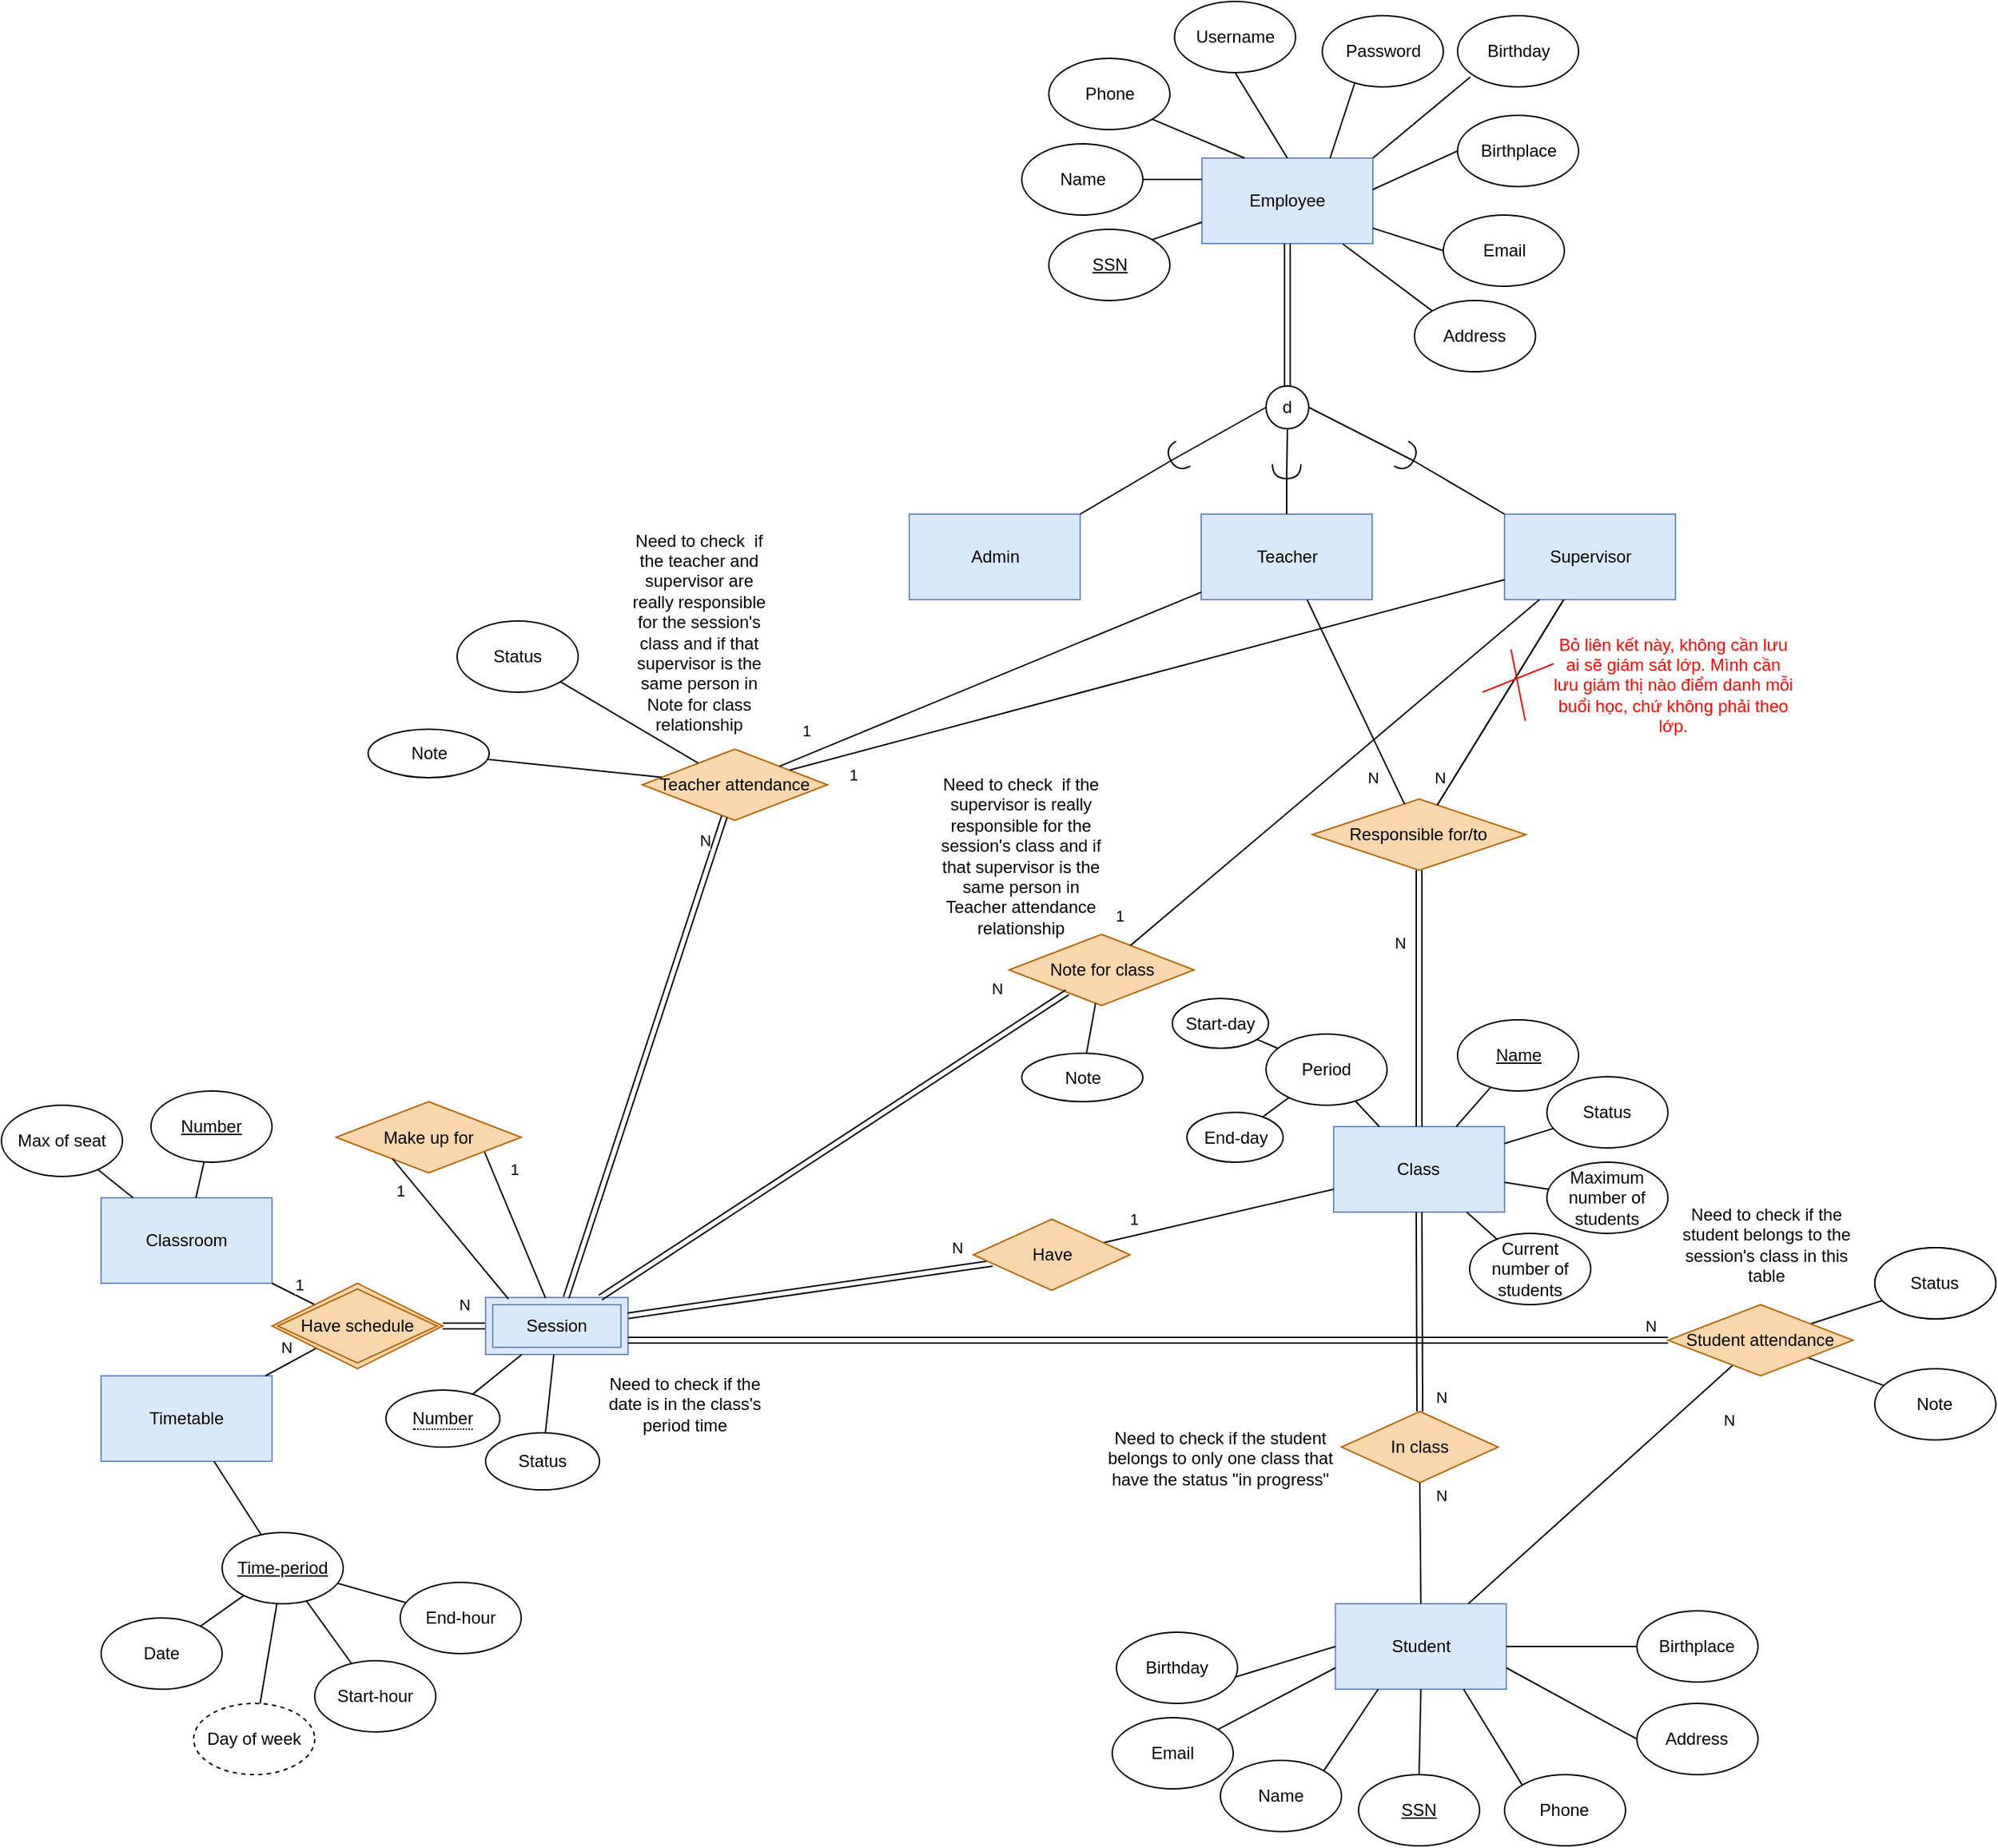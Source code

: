 <mxfile version="21.0.6" type="google" pages="2"><diagram id="_IRvp9Y6UCIXvQJjtKuu" name="Main"><mxGraphModel dx="1877" dy="2879" grid="1" gridSize="10" guides="1" tooltips="1" connect="1" arrows="1" fold="1" page="1" pageScale="1" pageWidth="827" pageHeight="1169" math="0" shadow="0"><root><mxCell id="0"/><mxCell id="1" parent="0"/><mxCell id="NsBa4VDJcEfUwtNfSTFL-1" value="Teacher" style="rounded=0;whiteSpace=wrap;html=1;fillColor=#dae8fc;strokeColor=#6c8ebf;" parent="1" vertex="1"><mxGeometry x="182.5" y="-935" width="120" height="60" as="geometry"/></mxCell><mxCell id="NsBa4VDJcEfUwtNfSTFL-2" value="Student" style="rounded=0;whiteSpace=wrap;html=1;fillColor=#dae8fc;strokeColor=#6c8ebf;" parent="1" vertex="1"><mxGeometry x="276.74" y="-170" width="120" height="60" as="geometry"/></mxCell><mxCell id="NsBa4VDJcEfUwtNfSTFL-3" value="Class" style="rounded=0;whiteSpace=wrap;html=1;fillColor=#dae8fc;strokeColor=#6c8ebf;" parent="1" vertex="1"><mxGeometry x="275.49" y="-505" width="120" height="60" as="geometry"/></mxCell><mxCell id="NsBa4VDJcEfUwtNfSTFL-4" value="Employee" style="rounded=0;whiteSpace=wrap;html=1;fillColor=#dae8fc;strokeColor=#6c8ebf;" parent="1" vertex="1"><mxGeometry x="183" y="-1185" width="120" height="60" as="geometry"/></mxCell><mxCell id="NsBa4VDJcEfUwtNfSTFL-5" value="Supervisor" style="rounded=0;whiteSpace=wrap;html=1;fillColor=#dae8fc;strokeColor=#6c8ebf;" parent="1" vertex="1"><mxGeometry x="395.5" y="-935" width="120" height="60" as="geometry"/></mxCell><mxCell id="NsBa4VDJcEfUwtNfSTFL-6" value="Admin" style="rounded=0;whiteSpace=wrap;html=1;fillColor=#dae8fc;strokeColor=#6c8ebf;" parent="1" vertex="1"><mxGeometry x="-22.5" y="-935" width="120" height="60" as="geometry"/></mxCell><mxCell id="NsBa4VDJcEfUwtNfSTFL-7" value="d" style="ellipse;whiteSpace=wrap;html=1;aspect=fixed;" parent="1" vertex="1"><mxGeometry x="228" y="-1025" width="30" height="30" as="geometry"/></mxCell><mxCell id="NsBa4VDJcEfUwtNfSTFL-8" value="" style="endArrow=none;html=1;rounded=0;entryX=0.5;entryY=1;entryDx=0;entryDy=0;exitX=0.5;exitY=0;exitDx=0;exitDy=0;shape=link;" parent="1" source="NsBa4VDJcEfUwtNfSTFL-7" target="NsBa4VDJcEfUwtNfSTFL-4" edge="1"><mxGeometry width="50" height="50" relative="1" as="geometry"><mxPoint x="448" y="-945" as="sourcePoint"/><mxPoint x="498" y="-995" as="targetPoint"/></mxGeometry></mxCell><mxCell id="NsBa4VDJcEfUwtNfSTFL-9" value="&lt;u&gt;SSN&lt;/u&gt;" style="ellipse;whiteSpace=wrap;html=1;" parent="1" vertex="1"><mxGeometry x="75.5" y="-1135" width="85" height="50" as="geometry"/></mxCell><mxCell id="NsBa4VDJcEfUwtNfSTFL-10" value="Name" style="ellipse;whiteSpace=wrap;html=1;" parent="1" vertex="1"><mxGeometry x="56.5" y="-1195" width="85" height="50" as="geometry"/></mxCell><mxCell id="NsBa4VDJcEfUwtNfSTFL-11" value="Phone" style="ellipse;whiteSpace=wrap;html=1;" parent="1" vertex="1"><mxGeometry x="75.5" y="-1255" width="85" height="50" as="geometry"/></mxCell><mxCell id="NsBa4VDJcEfUwtNfSTFL-12" value="Username" style="ellipse;whiteSpace=wrap;html=1;" parent="1" vertex="1"><mxGeometry x="163.75" y="-1295" width="85" height="50" as="geometry"/></mxCell><mxCell id="NsBa4VDJcEfUwtNfSTFL-13" value="Password" style="ellipse;whiteSpace=wrap;html=1;" parent="1" vertex="1"><mxGeometry x="267.5" y="-1285" width="85" height="50" as="geometry"/></mxCell><mxCell id="NsBa4VDJcEfUwtNfSTFL-14" value="Email" style="ellipse;whiteSpace=wrap;html=1;" parent="1" vertex="1"><mxGeometry x="352.5" y="-1145" width="85" height="50" as="geometry"/></mxCell><mxCell id="NsBa4VDJcEfUwtNfSTFL-15" value="Address" style="ellipse;whiteSpace=wrap;html=1;" parent="1" vertex="1"><mxGeometry x="332.25" y="-1085" width="85" height="50" as="geometry"/></mxCell><mxCell id="NsBa4VDJcEfUwtNfSTFL-16" value="" style="endArrow=none;html=1;rounded=0;entryX=1;entryY=0;entryDx=0;entryDy=0;exitX=0;exitY=0.75;exitDx=0;exitDy=0;" parent="1" source="NsBa4VDJcEfUwtNfSTFL-4" target="NsBa4VDJcEfUwtNfSTFL-9" edge="1"><mxGeometry width="50" height="50" relative="1" as="geometry"><mxPoint x="160.5" y="-1005" as="sourcePoint"/><mxPoint x="210.5" y="-1055" as="targetPoint"/></mxGeometry></mxCell><mxCell id="NsBa4VDJcEfUwtNfSTFL-17" value="" style="endArrow=none;html=1;rounded=0;entryX=1;entryY=0.5;entryDx=0;entryDy=0;exitX=0;exitY=0.25;exitDx=0;exitDy=0;" parent="1" source="NsBa4VDJcEfUwtNfSTFL-4" target="NsBa4VDJcEfUwtNfSTFL-10" edge="1"><mxGeometry width="50" height="50" relative="1" as="geometry"><mxPoint x="185.5" y="-1130" as="sourcePoint"/><mxPoint x="158.5" y="-1118" as="targetPoint"/></mxGeometry></mxCell><mxCell id="NsBa4VDJcEfUwtNfSTFL-18" value="" style="endArrow=none;html=1;rounded=0;entryX=1;entryY=1;entryDx=0;entryDy=0;exitX=0.25;exitY=0;exitDx=0;exitDy=0;" parent="1" source="NsBa4VDJcEfUwtNfSTFL-4" target="NsBa4VDJcEfUwtNfSTFL-11" edge="1"><mxGeometry width="50" height="50" relative="1" as="geometry"><mxPoint x="200.5" y="-1185" as="sourcePoint"/><mxPoint x="135.5" y="-1160" as="targetPoint"/></mxGeometry></mxCell><mxCell id="NsBa4VDJcEfUwtNfSTFL-19" value="" style="endArrow=none;html=1;rounded=0;entryX=0.5;entryY=1;entryDx=0;entryDy=0;exitX=0.5;exitY=0;exitDx=0;exitDy=0;" parent="1" source="NsBa4VDJcEfUwtNfSTFL-4" target="NsBa4VDJcEfUwtNfSTFL-12" edge="1"><mxGeometry width="50" height="50" relative="1" as="geometry"><mxPoint x="210.5" y="-1175" as="sourcePoint"/><mxPoint x="183.5" y="-1192" as="targetPoint"/></mxGeometry></mxCell><mxCell id="NsBa4VDJcEfUwtNfSTFL-20" value="" style="endArrow=none;html=1;rounded=0;entryX=0.27;entryY=0.938;entryDx=0;entryDy=0;exitX=0.75;exitY=0;exitDx=0;exitDy=0;entryPerimeter=0;" parent="1" source="NsBa4VDJcEfUwtNfSTFL-4" target="NsBa4VDJcEfUwtNfSTFL-13" edge="1"><mxGeometry width="50" height="50" relative="1" as="geometry"><mxPoint x="245.5" y="-1175" as="sourcePoint"/><mxPoint x="245.5" y="-1215" as="targetPoint"/></mxGeometry></mxCell><mxCell id="NsBa4VDJcEfUwtNfSTFL-21" value="" style="endArrow=none;html=1;rounded=0;entryX=0;entryY=0.5;entryDx=0;entryDy=0;" parent="1" source="NsBa4VDJcEfUwtNfSTFL-4" target="NsBa4VDJcEfUwtNfSTFL-14" edge="1"><mxGeometry width="50" height="50" relative="1" as="geometry"><mxPoint x="275.5" y="-1175" as="sourcePoint"/><mxPoint x="299.5" y="-1192" as="targetPoint"/></mxGeometry></mxCell><mxCell id="NsBa4VDJcEfUwtNfSTFL-22" value="" style="endArrow=none;html=1;rounded=0;entryX=0;entryY=0;entryDx=0;entryDy=0;exitX=0.824;exitY=1.004;exitDx=0;exitDy=0;exitPerimeter=0;" parent="1" source="NsBa4VDJcEfUwtNfSTFL-4" target="NsBa4VDJcEfUwtNfSTFL-15" edge="1"><mxGeometry width="50" height="50" relative="1" as="geometry"><mxPoint x="305.5" y="-1160" as="sourcePoint"/><mxPoint x="345.5" y="-1160" as="targetPoint"/></mxGeometry></mxCell><mxCell id="NsBa4VDJcEfUwtNfSTFL-23" value="In class" style="rhombus;whiteSpace=wrap;html=1;fillColor=#fad7ac;strokeColor=#b46504;" parent="1" vertex="1"><mxGeometry x="280.99" y="-305" width="110" height="50" as="geometry"/></mxCell><mxCell id="NsBa4VDJcEfUwtNfSTFL-24" value="&lt;u&gt;Name&lt;/u&gt;" style="ellipse;whiteSpace=wrap;html=1;" parent="1" vertex="1"><mxGeometry x="362.5" y="-580" width="85" height="50" as="geometry"/></mxCell><mxCell id="NsBa4VDJcEfUwtNfSTFL-25" value="Name" style="ellipse;whiteSpace=wrap;html=1;" parent="1" vertex="1"><mxGeometry x="195.99" y="-60" width="85" height="50" as="geometry"/></mxCell><mxCell id="NsBa4VDJcEfUwtNfSTFL-26" value="&lt;u&gt;SSN&lt;/u&gt;" style="ellipse;whiteSpace=wrap;html=1;" parent="1" vertex="1"><mxGeometry x="292.99" y="-50" width="85" height="50" as="geometry"/></mxCell><mxCell id="NsBa4VDJcEfUwtNfSTFL-27" value="Phone" style="ellipse;whiteSpace=wrap;html=1;" parent="1" vertex="1"><mxGeometry x="395.49" y="-50" width="85" height="50" as="geometry"/></mxCell><mxCell id="NsBa4VDJcEfUwtNfSTFL-28" value="Email" style="ellipse;whiteSpace=wrap;html=1;" parent="1" vertex="1"><mxGeometry x="120" y="-90" width="85" height="50" as="geometry"/></mxCell><mxCell id="NsBa4VDJcEfUwtNfSTFL-29" value="Address" style="ellipse;whiteSpace=wrap;html=1;" parent="1" vertex="1"><mxGeometry x="488.49" y="-100" width="85" height="50" as="geometry"/></mxCell><mxCell id="NsBa4VDJcEfUwtNfSTFL-30" value="Responsible for/to" style="rhombus;whiteSpace=wrap;html=1;fillColor=#fad7ac;strokeColor=#b46504;" parent="1" vertex="1"><mxGeometry x="260.49" y="-735" width="150" height="50" as="geometry"/></mxCell><mxCell id="NsBa4VDJcEfUwtNfSTFL-32" value="" style="endArrow=none;html=1;rounded=0;" parent="1" source="NsBa4VDJcEfUwtNfSTFL-24" target="NsBa4VDJcEfUwtNfSTFL-3" edge="1"><mxGeometry width="50" height="50" relative="1" as="geometry"><mxPoint x="256.49" y="-465" as="sourcePoint"/><mxPoint x="290.49" y="-465" as="targetPoint"/></mxGeometry></mxCell><mxCell id="NsBa4VDJcEfUwtNfSTFL-33" value="" style="endArrow=none;html=1;rounded=0;entryX=0;entryY=0.75;entryDx=0;entryDy=0;" parent="1" source="NsBa4VDJcEfUwtNfSTFL-28" target="NsBa4VDJcEfUwtNfSTFL-2" edge="1"><mxGeometry width="50" height="50" relative="1" as="geometry"><mxPoint x="180.49" y="-65.0" as="sourcePoint"/><mxPoint x="331.74" y="-230" as="targetPoint"/></mxGeometry></mxCell><mxCell id="NsBa4VDJcEfUwtNfSTFL-34" value="" style="endArrow=none;html=1;rounded=0;exitX=1;exitY=0.75;exitDx=0;exitDy=0;entryX=0;entryY=0.5;entryDx=0;entryDy=0;" parent="1" source="NsBa4VDJcEfUwtNfSTFL-2" target="NsBa4VDJcEfUwtNfSTFL-29" edge="1"><mxGeometry width="50" height="50" relative="1" as="geometry"><mxPoint x="281.74" y="-180" as="sourcePoint"/><mxPoint x="331.74" y="-230" as="targetPoint"/></mxGeometry></mxCell><mxCell id="NsBa4VDJcEfUwtNfSTFL-35" value="" style="endArrow=none;html=1;rounded=0;exitX=1;exitY=0;exitDx=0;exitDy=0;entryX=0.25;entryY=1;entryDx=0;entryDy=0;" parent="1" source="NsBa4VDJcEfUwtNfSTFL-25" target="NsBa4VDJcEfUwtNfSTFL-2" edge="1"><mxGeometry width="50" height="50" relative="1" as="geometry"><mxPoint x="281.74" y="-180" as="sourcePoint"/><mxPoint x="331.74" y="-230" as="targetPoint"/></mxGeometry></mxCell><mxCell id="NsBa4VDJcEfUwtNfSTFL-36" value="" style="endArrow=none;html=1;rounded=0;exitX=0.5;exitY=0;exitDx=0;exitDy=0;entryX=0.5;entryY=1;entryDx=0;entryDy=0;" parent="1" source="NsBa4VDJcEfUwtNfSTFL-26" target="NsBa4VDJcEfUwtNfSTFL-2" edge="1"><mxGeometry width="50" height="50" relative="1" as="geometry"><mxPoint x="274.74" y="-83" as="sourcePoint"/><mxPoint x="286.74" y="-100" as="targetPoint"/></mxGeometry></mxCell><mxCell id="NsBa4VDJcEfUwtNfSTFL-37" value="" style="endArrow=none;html=1;rounded=0;exitX=0;exitY=0;exitDx=0;exitDy=0;entryX=0.75;entryY=1;entryDx=0;entryDy=0;" parent="1" source="NsBa4VDJcEfUwtNfSTFL-27" target="NsBa4VDJcEfUwtNfSTFL-2" edge="1"><mxGeometry width="50" height="50" relative="1" as="geometry"><mxPoint x="274.74" y="-83" as="sourcePoint"/><mxPoint x="286.74" y="-100" as="targetPoint"/></mxGeometry></mxCell><mxCell id="NsBa4VDJcEfUwtNfSTFL-38" value="" style="endArrow=none;html=1;rounded=0;" parent="1" source="NsBa4VDJcEfUwtNfSTFL-30" target="NsBa4VDJcEfUwtNfSTFL-1" edge="1"><mxGeometry width="50" height="50" relative="1" as="geometry"><mxPoint x="115" y="-495" as="sourcePoint"/><mxPoint x="165" y="-545" as="targetPoint"/></mxGeometry></mxCell><mxCell id="NsBa4VDJcEfUwtNfSTFL-39" value="N" style="edgeLabel;html=1;align=center;verticalAlign=middle;resizable=0;points=[];" parent="NsBa4VDJcEfUwtNfSTFL-38" connectable="0" vertex="1"><mxGeometry x="-0.582" y="1" relative="1" as="geometry"><mxPoint x="-7" y="11" as="offset"/></mxGeometry></mxCell><mxCell id="NsBa4VDJcEfUwtNfSTFL-40" value="" style="endArrow=none;html=1;rounded=0;exitX=1;exitY=0.5;exitDx=0;exitDy=0;entryX=0;entryY=0.5;entryDx=0;entryDy=0;startArrow=none;exitPerimeter=0;" parent="1" source="NsBa4VDJcEfUwtNfSTFL-58" target="NsBa4VDJcEfUwtNfSTFL-7" edge="1"><mxGeometry width="50" height="50" relative="1" as="geometry"><mxPoint x="327.5" y="-835" as="sourcePoint"/><mxPoint x="377.5" y="-885" as="targetPoint"/></mxGeometry></mxCell><mxCell id="NsBa4VDJcEfUwtNfSTFL-41" value="" style="endArrow=none;html=1;rounded=0;exitX=1;exitY=0.5;exitDx=0;exitDy=0;entryX=0.5;entryY=1;entryDx=0;entryDy=0;startArrow=none;exitPerimeter=0;" parent="1" source="NsBa4VDJcEfUwtNfSTFL-60" target="NsBa4VDJcEfUwtNfSTFL-7" edge="1"><mxGeometry width="50" height="50" relative="1" as="geometry"><mxPoint x="107.5" y="-925" as="sourcePoint"/><mxPoint x="242.5" y="-1000" as="targetPoint"/></mxGeometry></mxCell><mxCell id="NsBa4VDJcEfUwtNfSTFL-42" value="" style="endArrow=none;html=1;rounded=0;entryX=1;entryY=0.5;entryDx=0;entryDy=0;exitX=1;exitY=0.5;exitDx=0;exitDy=0;startArrow=none;exitPerimeter=0;" parent="1" source="NsBa4VDJcEfUwtNfSTFL-62" target="NsBa4VDJcEfUwtNfSTFL-7" edge="1"><mxGeometry width="50" height="50" relative="1" as="geometry"><mxPoint x="397.5" y="-905" as="sourcePoint"/><mxPoint x="447.5" y="-955" as="targetPoint"/></mxGeometry></mxCell><mxCell id="NsBa4VDJcEfUwtNfSTFL-44" value="" style="endArrow=none;html=1;rounded=0;shape=link;" parent="1" source="NsBa4VDJcEfUwtNfSTFL-30" target="NsBa4VDJcEfUwtNfSTFL-3" edge="1"><mxGeometry width="50" height="50" relative="1" as="geometry"><mxPoint x="160.49" y="-545" as="sourcePoint"/><mxPoint x="330.49" y="-585" as="targetPoint"/></mxGeometry></mxCell><mxCell id="NsBa4VDJcEfUwtNfSTFL-45" value="N" style="edgeLabel;html=1;align=center;verticalAlign=middle;resizable=0;points=[];" parent="NsBa4VDJcEfUwtNfSTFL-44" connectable="0" vertex="1"><mxGeometry x="-0.265" y="-3" relative="1" as="geometry"><mxPoint x="-11" y="-15" as="offset"/></mxGeometry></mxCell><mxCell id="NsBa4VDJcEfUwtNfSTFL-52" value="" style="endArrow=none;html=1;rounded=0;entryX=0.5;entryY=1;entryDx=0;entryDy=0;exitX=0.5;exitY=0;exitDx=0;exitDy=0;shape=link;" parent="1" source="NsBa4VDJcEfUwtNfSTFL-23" target="NsBa4VDJcEfUwtNfSTFL-3" edge="1"><mxGeometry width="50" height="50" relative="1" as="geometry"><mxPoint x="320.49" y="-275" as="sourcePoint"/><mxPoint x="370.49" y="-325" as="targetPoint"/></mxGeometry></mxCell><mxCell id="NsBa4VDJcEfUwtNfSTFL-53" value="" style="endArrow=none;html=1;rounded=0;entryX=0.5;entryY=1;entryDx=0;entryDy=0;exitX=0.5;exitY=0;exitDx=0;exitDy=0;" parent="1" source="NsBa4VDJcEfUwtNfSTFL-2" target="NsBa4VDJcEfUwtNfSTFL-23" edge="1"><mxGeometry width="50" height="50" relative="1" as="geometry"><mxPoint x="320.49" y="-275" as="sourcePoint"/><mxPoint x="330.49" y="-305" as="targetPoint"/></mxGeometry></mxCell><mxCell id="NsBa4VDJcEfUwtNfSTFL-54" value="N" style="edgeLabel;html=1;align=center;verticalAlign=middle;resizable=0;points=[];" parent="NsBa4VDJcEfUwtNfSTFL-53" connectable="0" vertex="1"><mxGeometry x="0.312" y="2" relative="1" as="geometry"><mxPoint x="17" y="-89" as="offset"/></mxGeometry></mxCell><mxCell id="NsBa4VDJcEfUwtNfSTFL-55" value="N" style="edgeLabel;html=1;align=center;verticalAlign=middle;resizable=0;points=[];" parent="NsBa4VDJcEfUwtNfSTFL-53" connectable="0" vertex="1"><mxGeometry x="0.266" y="-3" relative="1" as="geometry"><mxPoint x="11" y="-22" as="offset"/></mxGeometry></mxCell><mxCell id="NsBa4VDJcEfUwtNfSTFL-57" value="" style="endArrow=none;html=1;rounded=0;exitX=1;exitY=0;exitDx=0;exitDy=0;entryX=1;entryY=0.5;entryDx=0;entryDy=0;entryPerimeter=0;" parent="1" source="NsBa4VDJcEfUwtNfSTFL-6" target="NsBa4VDJcEfUwtNfSTFL-58" edge="1"><mxGeometry width="50" height="50" relative="1" as="geometry"><mxPoint x="97.5" y="-935" as="sourcePoint"/><mxPoint x="228.5" y="-1010" as="targetPoint"/></mxGeometry></mxCell><mxCell id="NsBa4VDJcEfUwtNfSTFL-58" value="" style="shape=requiredInterface;html=1;verticalLabelPosition=bottom;sketch=0;rotation=-210;" parent="1" vertex="1"><mxGeometry x="160.5" y="-985" width="10" height="20" as="geometry"/></mxCell><mxCell id="NsBa4VDJcEfUwtNfSTFL-59" value="" style="endArrow=none;html=1;rounded=0;exitX=0.5;exitY=0;exitDx=0;exitDy=0;entryX=1;entryY=0.5;entryDx=0;entryDy=0;entryPerimeter=0;" parent="1" source="NsBa4VDJcEfUwtNfSTFL-1" target="NsBa4VDJcEfUwtNfSTFL-60" edge="1"><mxGeometry width="50" height="50" relative="1" as="geometry"><mxPoint x="242.5" y="-935" as="sourcePoint"/><mxPoint x="243.5" y="-995" as="targetPoint"/></mxGeometry></mxCell><mxCell id="NsBa4VDJcEfUwtNfSTFL-60" value="" style="shape=requiredInterface;html=1;verticalLabelPosition=bottom;sketch=0;rotation=90;" parent="1" vertex="1"><mxGeometry x="237.5" y="-975" width="10" height="20" as="geometry"/></mxCell><mxCell id="NsBa4VDJcEfUwtNfSTFL-61" value="" style="endArrow=none;html=1;rounded=0;entryX=1;entryY=0.5;entryDx=0;entryDy=0;exitX=0;exitY=0;exitDx=0;exitDy=0;" parent="1" source="NsBa4VDJcEfUwtNfSTFL-5" target="NsBa4VDJcEfUwtNfSTFL-62" edge="1"><mxGeometry width="50" height="50" relative="1" as="geometry"><mxPoint x="392.5" y="-935" as="sourcePoint"/><mxPoint x="258.5" y="-1010" as="targetPoint"/></mxGeometry></mxCell><mxCell id="NsBa4VDJcEfUwtNfSTFL-62" value="" style="shape=requiredInterface;html=1;verticalLabelPosition=bottom;sketch=0;rotation=30;" parent="1" vertex="1"><mxGeometry x="322.25" y="-985" width="10" height="20" as="geometry"/></mxCell><mxCell id="NsBa4VDJcEfUwtNfSTFL-71" value="&lt;u&gt;Time-period&lt;/u&gt;" style="ellipse;whiteSpace=wrap;html=1;" parent="1" vertex="1"><mxGeometry x="-505" y="-220" width="85" height="50" as="geometry"/></mxCell><mxCell id="NsBa4VDJcEfUwtNfSTFL-73" value="Timetable" style="rounded=0;whiteSpace=wrap;html=1;fillColor=#dae8fc;strokeColor=#6c8ebf;" parent="1" vertex="1"><mxGeometry x="-590" y="-330" width="120" height="60" as="geometry"/></mxCell><mxCell id="NsBa4VDJcEfUwtNfSTFL-74" value="Classroom" style="rounded=0;whiteSpace=wrap;html=1;fillColor=#dae8fc;strokeColor=#6C8EBF;" parent="1" vertex="1"><mxGeometry x="-590" y="-455" width="120" height="60" as="geometry"/></mxCell><mxCell id="NsBa4VDJcEfUwtNfSTFL-75" value="&lt;u&gt;Number&lt;/u&gt;" style="ellipse;whiteSpace=wrap;html=1;" parent="1" vertex="1"><mxGeometry x="-555" y="-530" width="85" height="50" as="geometry"/></mxCell><mxCell id="NsBa4VDJcEfUwtNfSTFL-76" value="" style="endArrow=none;html=1;rounded=0;" parent="1" source="NsBa4VDJcEfUwtNfSTFL-75" target="NsBa4VDJcEfUwtNfSTFL-74" edge="1"><mxGeometry width="50" height="50" relative="1" as="geometry"><mxPoint x="-73" y="-250" as="sourcePoint"/><mxPoint x="-23" y="-300" as="targetPoint"/></mxGeometry></mxCell><mxCell id="NsBa4VDJcEfUwtNfSTFL-77" value="" style="endArrow=none;html=1;rounded=0;" parent="1" source="NsBa4VDJcEfUwtNfSTFL-73" target="NsBa4VDJcEfUwtNfSTFL-71" edge="1"><mxGeometry width="50" height="50" relative="1" as="geometry"><mxPoint x="-576.32" y="-298.64" as="sourcePoint"/><mxPoint x="-565" y="-550" as="targetPoint"/></mxGeometry></mxCell><mxCell id="NsBa4VDJcEfUwtNfSTFL-82" value="&lt;span style=&quot;font-weight: normal;&quot;&gt;End-day&lt;/span&gt;" style="ellipse;whiteSpace=wrap;html=1;" parent="1" vertex="1"><mxGeometry x="172.5" y="-515" width="67.5" height="35" as="geometry"/></mxCell><mxCell id="NsBa4VDJcEfUwtNfSTFL-83" value="" style="endArrow=none;html=1;rounded=0;" parent="1" source="NsBa4VDJcEfUwtNfSTFL-117" target="NsBa4VDJcEfUwtNfSTFL-116" edge="1"><mxGeometry width="50" height="50" relative="1" as="geometry"><mxPoint x="109.997" y="-572.008" as="sourcePoint"/><mxPoint x="285.49" y="-495" as="targetPoint"/></mxGeometry></mxCell><mxCell id="NsBa4VDJcEfUwtNfSTFL-84" value="" style="endArrow=none;html=1;rounded=0;" parent="1" source="NsBa4VDJcEfUwtNfSTFL-82" target="NsBa4VDJcEfUwtNfSTFL-116" edge="1"><mxGeometry width="50" height="50" relative="1" as="geometry"><mxPoint x="426.49" y="-512" as="sourcePoint"/><mxPoint x="405.49" y="-495" as="targetPoint"/></mxGeometry></mxCell><mxCell id="NsBa4VDJcEfUwtNfSTFL-97" value="Birthday" style="ellipse;whiteSpace=wrap;html=1;" parent="1" vertex="1"><mxGeometry x="362.5" y="-1285" width="85" height="50" as="geometry"/></mxCell><mxCell id="NsBa4VDJcEfUwtNfSTFL-98" value="Birthplace" style="ellipse;whiteSpace=wrap;html=1;" parent="1" vertex="1"><mxGeometry x="362.5" y="-1215" width="85" height="50" as="geometry"/></mxCell><mxCell id="NsBa4VDJcEfUwtNfSTFL-99" value="" style="endArrow=none;html=1;rounded=0;entryX=0;entryY=0.5;entryDx=0;entryDy=0;exitX=0.999;exitY=0.369;exitDx=0;exitDy=0;exitPerimeter=0;" parent="1" source="NsBa4VDJcEfUwtNfSTFL-4" target="NsBa4VDJcEfUwtNfSTFL-98" edge="1"><mxGeometry width="50" height="50" relative="1" as="geometry"><mxPoint x="313.5" y="-1126" as="sourcePoint"/><mxPoint x="362.5" y="-1110" as="targetPoint"/></mxGeometry></mxCell><mxCell id="NsBa4VDJcEfUwtNfSTFL-100" value="" style="endArrow=none;html=1;rounded=0;entryX=0.105;entryY=0.862;entryDx=0;entryDy=0;exitX=1;exitY=0;exitDx=0;exitDy=0;entryPerimeter=0;" parent="1" source="NsBa4VDJcEfUwtNfSTFL-4" target="NsBa4VDJcEfUwtNfSTFL-97" edge="1"><mxGeometry width="50" height="50" relative="1" as="geometry"><mxPoint x="312.5" y="-1153" as="sourcePoint"/><mxPoint x="372.5" y="-1180" as="targetPoint"/></mxGeometry></mxCell><mxCell id="NsBa4VDJcEfUwtNfSTFL-101" value="Birthday" style="ellipse;whiteSpace=wrap;html=1;" parent="1" vertex="1"><mxGeometry x="122.99" y="-150" width="85" height="50" as="geometry"/></mxCell><mxCell id="NsBa4VDJcEfUwtNfSTFL-102" value="Birthplace" style="ellipse;whiteSpace=wrap;html=1;" parent="1" vertex="1"><mxGeometry x="488.49" y="-165" width="85" height="50" as="geometry"/></mxCell><mxCell id="NsBa4VDJcEfUwtNfSTFL-103" value="" style="endArrow=none;html=1;rounded=0;entryX=0;entryY=0.5;entryDx=0;entryDy=0;exitX=0.976;exitY=0.632;exitDx=0;exitDy=0;exitPerimeter=0;" parent="1" source="NsBa4VDJcEfUwtNfSTFL-101" target="NsBa4VDJcEfUwtNfSTFL-2" edge="1"><mxGeometry width="50" height="50" relative="1" as="geometry"><mxPoint x="210.49" y="-130" as="sourcePoint"/><mxPoint x="286.49" y="-115" as="targetPoint"/></mxGeometry></mxCell><mxCell id="NsBa4VDJcEfUwtNfSTFL-104" value="" style="endArrow=none;html=1;rounded=0;exitX=1;exitY=0.5;exitDx=0;exitDy=0;entryX=0;entryY=0.5;entryDx=0;entryDy=0;" parent="1" source="NsBa4VDJcEfUwtNfSTFL-2" target="NsBa4VDJcEfUwtNfSTFL-102" edge="1"><mxGeometry width="50" height="50" relative="1" as="geometry"><mxPoint x="406.49" y="-115" as="sourcePoint"/><mxPoint x="490.49" y="-75" as="targetPoint"/></mxGeometry></mxCell><mxCell id="NsBa4VDJcEfUwtNfSTFL-105" value="Day of week" style="ellipse;whiteSpace=wrap;html=1;dashed=1;" parent="1" vertex="1"><mxGeometry x="-525" y="-100" width="85" height="50" as="geometry"/></mxCell><mxCell id="NsBa4VDJcEfUwtNfSTFL-106" value="Start-hour" style="ellipse;whiteSpace=wrap;html=1;" parent="1" vertex="1"><mxGeometry x="-440" y="-130" width="85" height="50" as="geometry"/></mxCell><mxCell id="NsBa4VDJcEfUwtNfSTFL-107" value="" style="endArrow=none;html=1;rounded=0;" parent="1" source="NsBa4VDJcEfUwtNfSTFL-71" target="NsBa4VDJcEfUwtNfSTFL-105" edge="1"><mxGeometry width="50" height="50" relative="1" as="geometry"><mxPoint x="-545" y="-210" as="sourcePoint"/><mxPoint x="-590" y="-220" as="targetPoint"/></mxGeometry></mxCell><mxCell id="NsBa4VDJcEfUwtNfSTFL-108" value="" style="endArrow=none;html=1;rounded=0;" parent="1" source="NsBa4VDJcEfUwtNfSTFL-71" target="NsBa4VDJcEfUwtNfSTFL-106" edge="1"><mxGeometry width="50" height="50" relative="1" as="geometry"><mxPoint x="-545" y="-210" as="sourcePoint"/><mxPoint x="-590" y="-220" as="targetPoint"/></mxGeometry></mxCell><mxCell id="NsBa4VDJcEfUwtNfSTFL-109" value="End-hour" style="ellipse;whiteSpace=wrap;html=1;" parent="1" vertex="1"><mxGeometry x="-380" y="-185" width="85" height="50" as="geometry"/></mxCell><mxCell id="NsBa4VDJcEfUwtNfSTFL-110" value="" style="endArrow=none;html=1;rounded=0;" parent="1" source="NsBa4VDJcEfUwtNfSTFL-71" target="NsBa4VDJcEfUwtNfSTFL-109" edge="1"><mxGeometry width="50" height="50" relative="1" as="geometry"><mxPoint x="-676" y="-216" as="sourcePoint"/><mxPoint x="-715" y="-190" as="targetPoint"/></mxGeometry></mxCell><mxCell id="NsBa4VDJcEfUwtNfSTFL-112" value="1" style="endArrow=none;html=1;rounded=0;" parent="1" source="5-32U8j99or0GstQlVqZ-1" target="NsBa4VDJcEfUwtNfSTFL-74" edge="1"><mxGeometry x="-0.048" y="-8" width="50" height="50" relative="1" as="geometry"><mxPoint x="-442.5" y="-377.5" as="sourcePoint"/><mxPoint x="31" y="-260" as="targetPoint"/><mxPoint as="offset"/></mxGeometry></mxCell><mxCell id="NsBa4VDJcEfUwtNfSTFL-113" value="N" style="endArrow=none;html=1;rounded=0;" parent="1" source="5-32U8j99or0GstQlVqZ-1" target="NsBa4VDJcEfUwtNfSTFL-73" edge="1"><mxGeometry x="-0.099" y="-11" width="50" height="50" relative="1" as="geometry"><mxPoint x="-430" y="-348" as="sourcePoint"/><mxPoint x="-275" y="-430" as="targetPoint"/><mxPoint as="offset"/></mxGeometry></mxCell><mxCell id="NsBa4VDJcEfUwtNfSTFL-114" value="N" style="endArrow=none;html=1;rounded=0;" parent="1" source="NsBa4VDJcEfUwtNfSTFL-30" target="NsBa4VDJcEfUwtNfSTFL-5" edge="1"><mxGeometry x="-0.796" y="9" width="50" height="50" relative="1" as="geometry"><mxPoint x="30" y="-615" as="sourcePoint"/><mxPoint x="30" y="-705" as="targetPoint"/><mxPoint as="offset"/></mxGeometry></mxCell><mxCell id="NsBa4VDJcEfUwtNfSTFL-116" value="Period" style="ellipse;whiteSpace=wrap;html=1;" parent="1" vertex="1"><mxGeometry x="228" y="-570" width="85" height="50" as="geometry"/></mxCell><mxCell id="NsBa4VDJcEfUwtNfSTFL-117" value="Start-day" style="ellipse;whiteSpace=wrap;html=1;" parent="1" vertex="1"><mxGeometry x="162.24" y="-595" width="67.5" height="35" as="geometry"/></mxCell><mxCell id="NsBa4VDJcEfUwtNfSTFL-118" value="" style="endArrow=none;html=1;rounded=0;" parent="1" source="NsBa4VDJcEfUwtNfSTFL-3" target="NsBa4VDJcEfUwtNfSTFL-116" edge="1"><mxGeometry width="50" height="50" relative="1" as="geometry"><mxPoint x="382.49" y="-512" as="sourcePoint"/><mxPoint x="375.49" y="-495" as="targetPoint"/></mxGeometry></mxCell><mxCell id="NsBa4VDJcEfUwtNfSTFL-121" value="N" style="endArrow=none;html=1;rounded=0;entryX=0;entryY=0.5;entryDx=0;entryDy=0;shape=link;" parent="1" source="5-32U8j99or0GstQlVqZ-1" target="LoS6PslLuwaPHfb9e8Ou-1" edge="1"><mxGeometry x="-0.009" y="15" width="50" height="50" relative="1" as="geometry"><mxPoint x="-360" y="-365" as="sourcePoint"/><mxPoint x="-279.28" y="-365.4" as="targetPoint"/><mxPoint as="offset"/></mxGeometry></mxCell><mxCell id="LoS6PslLuwaPHfb9e8Ou-1" value="Session" style="shape=ext;margin=3;double=1;whiteSpace=wrap;html=1;align=center;fillColor=#DAE8FC;strokeColor=#6C8EBF;" parent="1" vertex="1"><mxGeometry x="-320" y="-385" width="100" height="40" as="geometry"/></mxCell><mxCell id="LoS6PslLuwaPHfb9e8Ou-4" value="N" style="endArrow=none;html=1;rounded=0;shape=link;" parent="1" source="LoS6PslLuwaPHfb9e8Ou-1" target="5-32U8j99or0GstQlVqZ-3" edge="1"><mxGeometry x="0.818" y="14" width="50" height="50" relative="1" as="geometry"><mxPoint x="-210" y="-400" as="sourcePoint"/><mxPoint x="-178.75" y="-400" as="targetPoint"/><mxPoint as="offset"/></mxGeometry></mxCell><mxCell id="LoS6PslLuwaPHfb9e8Ou-5" value="" style="endArrow=none;html=1;rounded=0;" parent="1" source="5-32U8j99or0GstQlVqZ-3" target="NsBa4VDJcEfUwtNfSTFL-3" edge="1"><mxGeometry width="50" height="50" relative="1" as="geometry"><mxPoint x="226.74" y="-415" as="sourcePoint"/><mxPoint x="528.49" y="-705" as="targetPoint"/></mxGeometry></mxCell><mxCell id="LoS6PslLuwaPHfb9e8Ou-6" value="1" style="edgeLabel;html=1;align=center;verticalAlign=middle;resizable=0;points=[];" parent="LoS6PslLuwaPHfb9e8Ou-5" connectable="0" vertex="1"><mxGeometry x="-0.582" y="1" relative="1" as="geometry"><mxPoint x="-13" y="-8" as="offset"/></mxGeometry></mxCell><mxCell id="LoS6PslLuwaPHfb9e8Ou-9" value="&lt;span style=&quot;border-bottom: 1px dotted&quot;&gt;Number&lt;/span&gt;" style="ellipse;whiteSpace=wrap;html=1;align=center;" parent="1" vertex="1"><mxGeometry x="-390" y="-320" width="80" height="40" as="geometry"/></mxCell><mxCell id="LoS6PslLuwaPHfb9e8Ou-10" value="" style="endArrow=none;html=1;rounded=0;" parent="1" source="LoS6PslLuwaPHfb9e8Ou-9" target="LoS6PslLuwaPHfb9e8Ou-1" edge="1"><mxGeometry width="50" height="50" relative="1" as="geometry"><mxPoint x="-236" y="-505" as="sourcePoint"/><mxPoint x="-179" y="-480" as="targetPoint"/></mxGeometry></mxCell><mxCell id="LoS6PslLuwaPHfb9e8Ou-13" value="" style="endArrow=none;html=1;rounded=0;" parent="1" source="NsBa4VDJcEfUwtNfSTFL-2" target="LoS6PslLuwaPHfb9e8Ou-7" edge="1"><mxGeometry width="50" height="50" relative="1" as="geometry"><mxPoint x="346.49" y="-215" as="sourcePoint"/><mxPoint x="346.49" y="-245" as="targetPoint"/></mxGeometry></mxCell><mxCell id="LoS6PslLuwaPHfb9e8Ou-15" value="N" style="edgeLabel;html=1;align=center;verticalAlign=middle;resizable=0;points=[];" parent="LoS6PslLuwaPHfb9e8Ou-13" connectable="0" vertex="1"><mxGeometry x="0.266" y="-3" relative="1" as="geometry"><mxPoint x="63" y="-25" as="offset"/></mxGeometry></mxCell><mxCell id="LoS6PslLuwaPHfb9e8Ou-20" value="Status" style="ellipse;whiteSpace=wrap;html=1;" parent="1" vertex="1"><mxGeometry x="655.49" y="-420" width="85" height="50" as="geometry"/></mxCell><mxCell id="LoS6PslLuwaPHfb9e8Ou-21" value="Note" style="ellipse;whiteSpace=wrap;html=1;" parent="1" vertex="1"><mxGeometry x="655.49" y="-335" width="85" height="50" as="geometry"/></mxCell><mxCell id="LoS6PslLuwaPHfb9e8Ou-22" value="" style="endArrow=none;html=1;rounded=0;" parent="1" source="LoS6PslLuwaPHfb9e8Ou-20" target="LoS6PslLuwaPHfb9e8Ou-7" edge="1"><mxGeometry width="50" height="50" relative="1" as="geometry"><mxPoint x="285.49" y="-480" as="sourcePoint"/><mxPoint x="209.49" y="-485" as="targetPoint"/></mxGeometry></mxCell><mxCell id="LoS6PslLuwaPHfb9e8Ou-24" value="" style="endArrow=none;html=1;rounded=0;" parent="1" source="LoS6PslLuwaPHfb9e8Ou-21" target="LoS6PslLuwaPHfb9e8Ou-7" edge="1"><mxGeometry width="50" height="50" relative="1" as="geometry"><mxPoint x="705.49" y="-330" as="sourcePoint"/><mxPoint x="651.49" y="-363" as="targetPoint"/></mxGeometry></mxCell><mxCell id="LoS6PslLuwaPHfb9e8Ou-7" value="Student attendance" style="rhombus;whiteSpace=wrap;html=1;fillColor=#fad7ac;strokeColor=#b46504;" parent="1" vertex="1"><mxGeometry x="510.24" y="-380" width="130" height="50" as="geometry"/></mxCell><mxCell id="5-32U8j99or0GstQlVqZ-1" value="Have schedule" style="shape=rhombus;double=1;perimeter=rhombusPerimeter;whiteSpace=wrap;html=1;align=center;fillColor=#FAD7AC;strokeColor=#B46504;" parent="1" vertex="1"><mxGeometry x="-470" y="-395" width="120" height="60" as="geometry"/></mxCell><mxCell id="5-32U8j99or0GstQlVqZ-3" value="Have" style="rhombus;whiteSpace=wrap;html=1;fillColor=#fad7ac;strokeColor=#b46504;" parent="1" vertex="1"><mxGeometry x="22.5" y="-440" width="110" height="50" as="geometry"/></mxCell><mxCell id="dLddTE17kFlnMx9GV489-1" value="Date" style="ellipse;whiteSpace=wrap;html=1;" parent="1" vertex="1"><mxGeometry x="-590" y="-160" width="85" height="50" as="geometry"/></mxCell><mxCell id="dLddTE17kFlnMx9GV489-2" value="" style="endArrow=none;html=1;rounded=0;" parent="1" source="NsBa4VDJcEfUwtNfSTFL-71" target="dLddTE17kFlnMx9GV489-1" edge="1"><mxGeometry width="50" height="50" relative="1" as="geometry"><mxPoint x="-478" y="-157" as="sourcePoint"/><mxPoint x="-500" y="-80" as="targetPoint"/></mxGeometry></mxCell><mxCell id="dLddTE17kFlnMx9GV489-3" value="Status" style="ellipse;whiteSpace=wrap;html=1;" parent="1" vertex="1"><mxGeometry x="425.24" y="-540" width="85" height="50" as="geometry"/></mxCell><mxCell id="dLddTE17kFlnMx9GV489-4" value="" style="endArrow=none;html=1;rounded=0;" parent="1" source="dLddTE17kFlnMx9GV489-3" target="NsBa4VDJcEfUwtNfSTFL-3" edge="1"><mxGeometry width="50" height="50" relative="1" as="geometry"><mxPoint x="290.49" y="-532" as="sourcePoint"/><mxPoint x="307.49" y="-494" as="targetPoint"/></mxGeometry></mxCell><mxCell id="yOx9B2AxObz_JR-XIYCs-1" value="Need to check if the student belongs to the session's class in this table" style="text;html=1;strokeColor=none;fillColor=none;align=center;verticalAlign=middle;whiteSpace=wrap;rounded=0;" parent="1" vertex="1"><mxGeometry x="517.63" y="-445" width="122.61" height="45" as="geometry"/></mxCell><mxCell id="yOx9B2AxObz_JR-XIYCs-2" value="Need to check if the date is in the class's period time" style="text;html=1;strokeColor=none;fillColor=none;align=center;verticalAlign=middle;whiteSpace=wrap;rounded=0;" parent="1" vertex="1"><mxGeometry x="-240" y="-330" width="120" height="40" as="geometry"/></mxCell><mxCell id="yOx9B2AxObz_JR-XIYCs-3" value="Need to check if the student belongs to only one class that have the status &quot;in progress&quot;" style="text;html=1;strokeColor=none;fillColor=none;align=center;verticalAlign=middle;whiteSpace=wrap;rounded=0;" parent="1" vertex="1"><mxGeometry x="110.99" y="-295" width="170" height="45" as="geometry"/></mxCell><mxCell id="fqYqqV2FEP6NsdqzG0RD-1" value="Teacher attendance" style="rhombus;whiteSpace=wrap;html=1;fillColor=#fad7ac;strokeColor=#b46504;" parent="1" vertex="1"><mxGeometry x="-210" y="-770" width="130" height="50" as="geometry"/></mxCell><mxCell id="fqYqqV2FEP6NsdqzG0RD-3" value="" style="endArrow=none;html=1;rounded=0;shape=link;" parent="1" source="LoS6PslLuwaPHfb9e8Ou-1" target="fqYqqV2FEP6NsdqzG0RD-1" edge="1"><mxGeometry width="50" height="50" relative="1" as="geometry"><mxPoint x="110" y="-465" as="sourcePoint"/><mxPoint x="160" y="-515" as="targetPoint"/></mxGeometry></mxCell><mxCell id="fqYqqV2FEP6NsdqzG0RD-7" value="N" style="edgeLabel;html=1;align=center;verticalAlign=middle;resizable=0;points=[];" parent="fqYqqV2FEP6NsdqzG0RD-3" connectable="0" vertex="1"><mxGeometry x="0.364" relative="1" as="geometry"><mxPoint x="21" y="-91" as="offset"/></mxGeometry></mxCell><mxCell id="fqYqqV2FEP6NsdqzG0RD-4" value="" style="endArrow=none;html=1;rounded=0;" parent="1" source="fqYqqV2FEP6NsdqzG0RD-1" target="NsBa4VDJcEfUwtNfSTFL-1" edge="1"><mxGeometry width="50" height="50" relative="1" as="geometry"><mxPoint x="120" y="-565" as="sourcePoint"/><mxPoint x="170" y="-615" as="targetPoint"/></mxGeometry></mxCell><mxCell id="fqYqqV2FEP6NsdqzG0RD-9" value="1" style="edgeLabel;html=1;align=center;verticalAlign=middle;resizable=0;points=[];" parent="fqYqqV2FEP6NsdqzG0RD-4" connectable="0" vertex="1"><mxGeometry x="-0.664" y="2" relative="1" as="geometry"><mxPoint x="-31" y="-3" as="offset"/></mxGeometry></mxCell><mxCell id="fqYqqV2FEP6NsdqzG0RD-5" value="" style="endArrow=none;html=1;rounded=0;" parent="1" source="fqYqqV2FEP6NsdqzG0RD-1" target="NsBa4VDJcEfUwtNfSTFL-5" edge="1"><mxGeometry width="50" height="50" relative="1" as="geometry"><mxPoint x="-234" y="-615" as="sourcePoint"/><mxPoint x="200" y="-865" as="targetPoint"/></mxGeometry></mxCell><mxCell id="fqYqqV2FEP6NsdqzG0RD-8" value="1" style="edgeLabel;html=1;align=center;verticalAlign=middle;resizable=0;points=[];" parent="fqYqqV2FEP6NsdqzG0RD-5" connectable="0" vertex="1"><mxGeometry x="-0.721" y="-1" relative="1" as="geometry"><mxPoint x="-26" y="21" as="offset"/></mxGeometry></mxCell><mxCell id="fqYqqV2FEP6NsdqzG0RD-6" value="Note for class" style="rhombus;whiteSpace=wrap;html=1;fillColor=#fad7ac;strokeColor=#b46504;" parent="1" vertex="1"><mxGeometry x="47.5" y="-640" width="130" height="50" as="geometry"/></mxCell><mxCell id="fqYqqV2FEP6NsdqzG0RD-10" value="Status" style="ellipse;whiteSpace=wrap;html=1;" parent="1" vertex="1"><mxGeometry x="655.49" y="-420" width="85" height="50" as="geometry"/></mxCell><mxCell id="fqYqqV2FEP6NsdqzG0RD-11" value="Status" style="ellipse;whiteSpace=wrap;html=1;" parent="1" vertex="1"><mxGeometry x="-340" y="-860" width="85" height="50" as="geometry"/></mxCell><mxCell id="fqYqqV2FEP6NsdqzG0RD-12" value="" style="endArrow=none;html=1;rounded=0;" parent="1" source="fqYqqV2FEP6NsdqzG0RD-11" target="fqYqqV2FEP6NsdqzG0RD-1" edge="1"><mxGeometry width="50" height="50" relative="1" as="geometry"><mxPoint x="59.5" y="-614.36" as="sourcePoint"/><mxPoint x="109.5" y="-664.36" as="targetPoint"/></mxGeometry></mxCell><mxCell id="fqYqqV2FEP6NsdqzG0RD-13" value="" style="endArrow=none;html=1;rounded=0;" parent="1" source="fqYqqV2FEP6NsdqzG0RD-6" target="NsBa4VDJcEfUwtNfSTFL-5" edge="1"><mxGeometry width="50" height="50" relative="1" as="geometry"><mxPoint x="200" y="-595" as="sourcePoint"/><mxPoint x="250" y="-645" as="targetPoint"/></mxGeometry></mxCell><mxCell id="fqYqqV2FEP6NsdqzG0RD-16" value="1" style="edgeLabel;html=1;align=center;verticalAlign=middle;resizable=0;points=[];" parent="fqYqqV2FEP6NsdqzG0RD-13" connectable="0" vertex="1"><mxGeometry x="-0.795" y="1" relative="1" as="geometry"><mxPoint x="-37" y="5" as="offset"/></mxGeometry></mxCell><mxCell id="fqYqqV2FEP6NsdqzG0RD-14" value="" style="endArrow=none;html=1;rounded=0;shape=link;" parent="1" source="LoS6PslLuwaPHfb9e8Ou-1" target="fqYqqV2FEP6NsdqzG0RD-6" edge="1"><mxGeometry width="50" height="50" relative="1" as="geometry"><mxPoint x="-26" y="-658" as="sourcePoint"/><mxPoint x="406" y="-866" as="targetPoint"/></mxGeometry></mxCell><mxCell id="fqYqqV2FEP6NsdqzG0RD-15" value="N" style="edgeLabel;html=1;align=center;verticalAlign=middle;resizable=0;points=[];" parent="fqYqqV2FEP6NsdqzG0RD-14" connectable="0" vertex="1"><mxGeometry x="0.36" y="-3" relative="1" as="geometry"><mxPoint x="53" y="-74" as="offset"/></mxGeometry></mxCell><mxCell id="fqYqqV2FEP6NsdqzG0RD-17" value="Max of seat" style="ellipse;whiteSpace=wrap;html=1;" parent="1" vertex="1"><mxGeometry x="-660" y="-520" width="85" height="50" as="geometry"/></mxCell><mxCell id="fqYqqV2FEP6NsdqzG0RD-18" value="" style="endArrow=none;html=1;rounded=0;" parent="1" source="fqYqqV2FEP6NsdqzG0RD-17" target="NsBa4VDJcEfUwtNfSTFL-74" edge="1"><mxGeometry width="50" height="50" relative="1" as="geometry"><mxPoint x="-494" y="-510" as="sourcePoint"/><mxPoint x="-512" y="-445" as="targetPoint"/></mxGeometry></mxCell><mxCell id="fqYqqV2FEP6NsdqzG0RD-19" value="Note" style="ellipse;whiteSpace=wrap;html=1;" parent="1" vertex="1"><mxGeometry x="56.5" y="-556.5" width="85" height="34" as="geometry"/></mxCell><mxCell id="fqYqqV2FEP6NsdqzG0RD-20" value="" style="endArrow=none;html=1;rounded=0;" parent="1" source="fqYqqV2FEP6NsdqzG0RD-19" target="fqYqqV2FEP6NsdqzG0RD-6" edge="1"><mxGeometry width="50" height="50" relative="1" as="geometry"><mxPoint x="130" y="-559.11" as="sourcePoint"/><mxPoint x="180" y="-609.11" as="targetPoint"/></mxGeometry></mxCell><mxCell id="fqYqqV2FEP6NsdqzG0RD-21" value="Maximum number of students" style="ellipse;whiteSpace=wrap;html=1;" parent="1" vertex="1"><mxGeometry x="425.24" y="-480" width="85" height="50" as="geometry"/></mxCell><mxCell id="fqYqqV2FEP6NsdqzG0RD-22" value="" style="endArrow=none;html=1;rounded=0;" parent="1" source="fqYqqV2FEP6NsdqzG0RD-21" target="NsBa4VDJcEfUwtNfSTFL-3" edge="1"><mxGeometry width="50" height="50" relative="1" as="geometry"><mxPoint x="445" y="-531" as="sourcePoint"/><mxPoint x="390" y="-495" as="targetPoint"/></mxGeometry></mxCell><mxCell id="fqYqqV2FEP6NsdqzG0RD-23" value="Status" style="ellipse;whiteSpace=wrap;html=1;align=center;" parent="1" vertex="1"><mxGeometry x="-320" y="-290" width="80" height="40" as="geometry"/></mxCell><mxCell id="fqYqqV2FEP6NsdqzG0RD-24" value="" style="endArrow=none;html=1;rounded=0;" parent="1" source="fqYqqV2FEP6NsdqzG0RD-23" target="LoS6PslLuwaPHfb9e8Ou-1" edge="1"><mxGeometry width="50" height="50" relative="1" as="geometry"><mxPoint x="-345" y="-413" as="sourcePoint"/><mxPoint x="-289" y="-375" as="targetPoint"/></mxGeometry></mxCell><mxCell id="fqYqqV2FEP6NsdqzG0RD-25" value="Make up for" style="rhombus;whiteSpace=wrap;html=1;fillColor=#fad7ac;strokeColor=#b46504;" parent="1" vertex="1"><mxGeometry x="-425" y="-522.5" width="130" height="50" as="geometry"/></mxCell><mxCell id="fqYqqV2FEP6NsdqzG0RD-26" value="1" style="endArrow=none;html=1;rounded=0;exitX=0.16;exitY=0.025;exitDx=0;exitDy=0;exitPerimeter=0;entryX=0.304;entryY=0.798;entryDx=0;entryDy=0;entryPerimeter=0;" parent="1" source="LoS6PslLuwaPHfb9e8Ou-1" target="fqYqqV2FEP6NsdqzG0RD-25" edge="1"><mxGeometry x="0.673" y="10" width="50" height="50" relative="1" as="geometry"><mxPoint x="-288" y="-385" as="sourcePoint"/><mxPoint x="-90" y="-555" as="targetPoint"/><mxPoint as="offset"/></mxGeometry></mxCell><mxCell id="fqYqqV2FEP6NsdqzG0RD-27" value="" style="endArrow=none;html=1;rounded=0;entryX=0.802;entryY=0.706;entryDx=0;entryDy=0;entryPerimeter=0;exitX=0.421;exitY=0.012;exitDx=0;exitDy=0;exitPerimeter=0;" parent="1" source="LoS6PslLuwaPHfb9e8Ou-1" target="fqYqqV2FEP6NsdqzG0RD-25" edge="1"><mxGeometry width="50" height="50" relative="1" as="geometry"><mxPoint x="-267" y="-375" as="sourcePoint"/><mxPoint x="-325" y="-539" as="targetPoint"/></mxGeometry></mxCell><mxCell id="fqYqqV2FEP6NsdqzG0RD-28" value="1" style="edgeLabel;html=1;align=center;verticalAlign=middle;resizable=0;points=[];" parent="fqYqqV2FEP6NsdqzG0RD-27" connectable="0" vertex="1"><mxGeometry x="0.246" y="-3" relative="1" as="geometry"><mxPoint x="2" y="-25" as="offset"/></mxGeometry></mxCell><mxCell id="fqYqqV2FEP6NsdqzG0RD-29" value="" style="endArrow=none;html=1;rounded=0;exitX=1;exitY=0.75;exitDx=0;exitDy=0;shape=link;" parent="1" source="LoS6PslLuwaPHfb9e8Ou-1" target="LoS6PslLuwaPHfb9e8Ou-7" edge="1"><mxGeometry width="50" height="50" relative="1" as="geometry"><mxPoint x="-170" y="-540" as="sourcePoint"/><mxPoint x="-120" y="-590" as="targetPoint"/></mxGeometry></mxCell><mxCell id="fqYqqV2FEP6NsdqzG0RD-30" value="N" style="edgeLabel;html=1;align=center;verticalAlign=middle;resizable=0;points=[];" parent="fqYqqV2FEP6NsdqzG0RD-29" connectable="0" vertex="1"><mxGeometry x="-0.159" y="2" relative="1" as="geometry"><mxPoint x="411" y="-8" as="offset"/></mxGeometry></mxCell><mxCell id="38l4PNe81qE2Vj1sAycu-2" value="Need to check&amp;nbsp; if the supervisor is really responsible for the session's class and if that supervisor is the same person in Teacher attendance relationship" style="text;html=1;strokeColor=none;fillColor=none;align=center;verticalAlign=middle;whiteSpace=wrap;rounded=0;" parent="1" vertex="1"><mxGeometry x="-8.13" y="-710" width="128.13" height="30" as="geometry"/></mxCell><mxCell id="38l4PNe81qE2Vj1sAycu-3" value="Need to check&amp;nbsp; if the teacher and supervisor are really responsible for the session's class and if that supervisor is the same person in Note for class relationship" style="text;html=1;strokeColor=none;fillColor=none;align=center;verticalAlign=middle;whiteSpace=wrap;rounded=0;" parent="1" vertex="1"><mxGeometry x="-220" y="-875" width="100" height="45" as="geometry"/></mxCell><mxCell id="38l4PNe81qE2Vj1sAycu-4" value="Note" style="ellipse;whiteSpace=wrap;html=1;" parent="1" vertex="1"><mxGeometry x="-402.5" y="-784" width="85" height="34" as="geometry"/></mxCell><mxCell id="38l4PNe81qE2Vj1sAycu-5" value="" style="endArrow=none;html=1;rounded=0;" parent="1" source="38l4PNe81qE2Vj1sAycu-4" target="fqYqqV2FEP6NsdqzG0RD-1" edge="1"><mxGeometry width="50" height="50" relative="1" as="geometry"><mxPoint x="-140" y="-746" as="sourcePoint"/><mxPoint x="-118" y="-731" as="targetPoint"/></mxGeometry></mxCell><mxCell id="3FnkKZ0VWqI__AW-g3Mz-1" value="" style="endArrow=none;html=1;rounded=0;" parent="1" source="NsBa4VDJcEfUwtNfSTFL-30" target="NsBa4VDJcEfUwtNfSTFL-5" edge="1"><mxGeometry width="50" height="50" relative="1" as="geometry"><mxPoint x="335" y="-722" as="sourcePoint"/><mxPoint x="267" y="-865" as="targetPoint"/></mxGeometry></mxCell><mxCell id="ryPHXSGai1All4PAzSxg-1" value="Current number of students" style="ellipse;whiteSpace=wrap;html=1;" parent="1" vertex="1"><mxGeometry x="371" y="-430" width="85" height="50" as="geometry"/></mxCell><mxCell id="ryPHXSGai1All4PAzSxg-2" value="" style="endArrow=none;html=1;rounded=0;" parent="1" source="ryPHXSGai1All4PAzSxg-1" target="NsBa4VDJcEfUwtNfSTFL-3" edge="1"><mxGeometry width="50" height="50" relative="1" as="geometry"><mxPoint x="425" y="-448" as="sourcePoint"/><mxPoint x="405" y="-452" as="targetPoint"/></mxGeometry></mxCell><mxCell id="_mDSF8pgOHvZ06nM3yC8-2" value="" style="endArrow=none;html=1;rounded=0;strokeColor=#f50505;" parent="1" edge="1"><mxGeometry width="50" height="50" relative="1" as="geometry"><mxPoint x="380" y="-810" as="sourcePoint"/><mxPoint x="430" y="-830" as="targetPoint"/></mxGeometry></mxCell><mxCell id="_mDSF8pgOHvZ06nM3yC8-3" value="" style="endArrow=none;html=1;rounded=0;strokeColor=#f50505;" parent="1" edge="1"><mxGeometry width="50" height="50" relative="1" as="geometry"><mxPoint x="410" y="-790" as="sourcePoint"/><mxPoint x="400" y="-840" as="targetPoint"/></mxGeometry></mxCell><mxCell id="_mDSF8pgOHvZ06nM3yC8-4" value="&lt;font color=&quot;#ff0000&quot;&gt;Bỏ liên kết này, không cần lưu ai sẽ giám sát lớp. Mình cần lưu giám thị nào điểm danh mỗi buổi học, chứ không phải theo lớp.&lt;/font&gt;" style="text;html=1;strokeColor=none;fillColor=none;align=center;verticalAlign=middle;whiteSpace=wrap;rounded=0;" parent="1" vertex="1"><mxGeometry x="428.49" y="-830" width="171.51" height="30" as="geometry"/></mxCell></root></mxGraphModel></diagram><diagram name="Page-1" id="KcpRlHwwisE72_F1OleH"><mxGraphModel grid="1" page="1" gridSize="10" guides="1" tooltips="1" connect="1" arrows="1" fold="1" pageScale="1" pageWidth="850" pageHeight="1100" math="0" shadow="0"><root><mxCell id="0"/><mxCell id="1" parent="0"/><mxCell id="mr6lbZ1328Sc4nQ17jco-1" value="Teacher" style="rounded=0;whiteSpace=wrap;html=1;fillColor=#dae8fc;strokeColor=#6c8ebf;" vertex="1" parent="1"><mxGeometry x="-305" y="-730" width="120" height="60" as="geometry"/></mxCell><mxCell id="mr6lbZ1328Sc4nQ17jco-2" value="Student" style="rounded=0;whiteSpace=wrap;html=1;fillColor=#dae8fc;strokeColor=#6c8ebf;" vertex="1" parent="1"><mxGeometry x="-305" y="-185" width="120" height="60" as="geometry"/></mxCell><mxCell id="mr6lbZ1328Sc4nQ17jco-3" value="Class" style="rounded=0;whiteSpace=wrap;html=1;fillColor=#dae8fc;strokeColor=#6c8ebf;" vertex="1" parent="1"><mxGeometry x="-305" y="-460" width="120" height="60" as="geometry"/></mxCell><mxCell id="mr6lbZ1328Sc4nQ17jco-10" value="Employee" style="rounded=0;whiteSpace=wrap;html=1;fillColor=#dae8fc;strokeColor=#6c8ebf;" vertex="1" parent="1"><mxGeometry x="-304.5" y="-980" width="120" height="60" as="geometry"/></mxCell><mxCell id="mr6lbZ1328Sc4nQ17jco-11" value="Supervisor" style="rounded=0;whiteSpace=wrap;html=1;fillColor=#dae8fc;strokeColor=#6c8ebf;" vertex="1" parent="1"><mxGeometry x="-92" y="-730" width="120" height="60" as="geometry"/></mxCell><mxCell id="mr6lbZ1328Sc4nQ17jco-12" value="Admin" style="rounded=0;whiteSpace=wrap;html=1;fillColor=#dae8fc;strokeColor=#6c8ebf;" vertex="1" parent="1"><mxGeometry x="-510" y="-730" width="120" height="60" as="geometry"/></mxCell><mxCell id="mr6lbZ1328Sc4nQ17jco-13" value="d" style="ellipse;whiteSpace=wrap;html=1;aspect=fixed;" vertex="1" parent="1"><mxGeometry x="-259.5" y="-820" width="30" height="30" as="geometry"/></mxCell><mxCell id="mr6lbZ1328Sc4nQ17jco-14" value="" style="endArrow=none;html=1;rounded=0;shape=link;" edge="1" parent="1" source="mr6lbZ1328Sc4nQ17jco-13" target="mr6lbZ1328Sc4nQ17jco-10"><mxGeometry width="50" height="50" relative="1" as="geometry"><mxPoint x="-39.5" y="-740" as="sourcePoint"/><mxPoint x="10.5" y="-790" as="targetPoint"/></mxGeometry></mxCell><mxCell id="mr6lbZ1328Sc4nQ17jco-23" value="&lt;u&gt;SSN&lt;/u&gt;" style="ellipse;whiteSpace=wrap;html=1;" vertex="1" parent="1"><mxGeometry x="-412" y="-930" width="85" height="50" as="geometry"/></mxCell><mxCell id="mr6lbZ1328Sc4nQ17jco-24" value="Name" style="ellipse;whiteSpace=wrap;html=1;" vertex="1" parent="1"><mxGeometry x="-431" y="-990" width="85" height="50" as="geometry"/></mxCell><mxCell id="mr6lbZ1328Sc4nQ17jco-25" value="Phone" style="ellipse;whiteSpace=wrap;html=1;" vertex="1" parent="1"><mxGeometry x="-412" y="-1050" width="85" height="50" as="geometry"/></mxCell><mxCell id="mr6lbZ1328Sc4nQ17jco-26" value="Username" style="ellipse;whiteSpace=wrap;html=1;" vertex="1" parent="1"><mxGeometry x="-323.75" y="-1090" width="85" height="50" as="geometry"/></mxCell><mxCell id="mr6lbZ1328Sc4nQ17jco-28" value="Password" style="ellipse;whiteSpace=wrap;html=1;" vertex="1" parent="1"><mxGeometry x="-220" y="-1080" width="85" height="50" as="geometry"/></mxCell><mxCell id="mr6lbZ1328Sc4nQ17jco-29" value="Email" style="ellipse;whiteSpace=wrap;html=1;" vertex="1" parent="1"><mxGeometry x="-135" y="-940" width="85" height="50" as="geometry"/></mxCell><mxCell id="mr6lbZ1328Sc4nQ17jco-30" value="Address" style="ellipse;whiteSpace=wrap;html=1;" vertex="1" parent="1"><mxGeometry x="-155.25" y="-880" width="85" height="50" as="geometry"/></mxCell><mxCell id="mr6lbZ1328Sc4nQ17jco-31" value="" style="endArrow=none;html=1;rounded=0;" edge="1" parent="1" source="mr6lbZ1328Sc4nQ17jco-10" target="mr6lbZ1328Sc4nQ17jco-23"><mxGeometry width="50" height="50" relative="1" as="geometry"><mxPoint x="-327" y="-800" as="sourcePoint"/><mxPoint x="-277" y="-850" as="targetPoint"/></mxGeometry></mxCell><mxCell id="mr6lbZ1328Sc4nQ17jco-32" value="" style="endArrow=none;html=1;rounded=0;" edge="1" parent="1" source="mr6lbZ1328Sc4nQ17jco-10" target="mr6lbZ1328Sc4nQ17jco-24"><mxGeometry width="50" height="50" relative="1" as="geometry"><mxPoint x="-302" y="-925" as="sourcePoint"/><mxPoint x="-329" y="-913" as="targetPoint"/></mxGeometry></mxCell><mxCell id="mr6lbZ1328Sc4nQ17jco-33" value="" style="endArrow=none;html=1;rounded=0;" edge="1" parent="1" source="mr6lbZ1328Sc4nQ17jco-10" target="mr6lbZ1328Sc4nQ17jco-25"><mxGeometry width="50" height="50" relative="1" as="geometry"><mxPoint x="-287" y="-980" as="sourcePoint"/><mxPoint x="-352" y="-955" as="targetPoint"/></mxGeometry></mxCell><mxCell id="mr6lbZ1328Sc4nQ17jco-34" value="" style="endArrow=none;html=1;rounded=0;" edge="1" parent="1" source="mr6lbZ1328Sc4nQ17jco-10" target="mr6lbZ1328Sc4nQ17jco-26"><mxGeometry width="50" height="50" relative="1" as="geometry"><mxPoint x="-277" y="-970" as="sourcePoint"/><mxPoint x="-304" y="-987" as="targetPoint"/></mxGeometry></mxCell><mxCell id="mr6lbZ1328Sc4nQ17jco-35" value="" style="endArrow=none;html=1;rounded=0;" edge="1" parent="1" source="mr6lbZ1328Sc4nQ17jco-10" target="mr6lbZ1328Sc4nQ17jco-28"><mxGeometry width="50" height="50" relative="1" as="geometry"><mxPoint x="-242" y="-970" as="sourcePoint"/><mxPoint x="-242" y="-1010" as="targetPoint"/></mxGeometry></mxCell><mxCell id="mr6lbZ1328Sc4nQ17jco-36" value="" style="endArrow=none;html=1;rounded=0;" edge="1" parent="1" source="mr6lbZ1328Sc4nQ17jco-10" target="mr6lbZ1328Sc4nQ17jco-29"><mxGeometry width="50" height="50" relative="1" as="geometry"><mxPoint x="-212" y="-970" as="sourcePoint"/><mxPoint x="-188" y="-987" as="targetPoint"/></mxGeometry></mxCell><mxCell id="mr6lbZ1328Sc4nQ17jco-37" value="" style="endArrow=none;html=1;rounded=0;" edge="1" parent="1" source="mr6lbZ1328Sc4nQ17jco-10" target="mr6lbZ1328Sc4nQ17jco-30"><mxGeometry width="50" height="50" relative="1" as="geometry"><mxPoint x="-182" y="-955" as="sourcePoint"/><mxPoint x="-142" y="-955" as="targetPoint"/></mxGeometry></mxCell><mxCell id="mr6lbZ1328Sc4nQ17jco-55" value="In class" style="rhombus;whiteSpace=wrap;html=1;fillColor=#fad7ac;strokeColor=#b46504;" vertex="1" parent="1"><mxGeometry x="-299.5" y="-310" width="110" height="50" as="geometry"/></mxCell><mxCell id="mr6lbZ1328Sc4nQ17jco-58" value="&lt;u&gt;Name&lt;/u&gt;" style="ellipse;whiteSpace=wrap;html=1;" vertex="1" parent="1"><mxGeometry x="-380" y="-530" width="85" height="50" as="geometry"/></mxCell><mxCell id="mr6lbZ1328Sc4nQ17jco-61" value="Name" style="ellipse;whiteSpace=wrap;html=1;" vertex="1" parent="1"><mxGeometry x="-372.5" y="-70" width="85" height="50" as="geometry"/></mxCell><mxCell id="mr6lbZ1328Sc4nQ17jco-62" value="&lt;u&gt;SSN&lt;/u&gt;" style="ellipse;whiteSpace=wrap;html=1;" vertex="1" parent="1"><mxGeometry x="-287.5" y="-60" width="85" height="50" as="geometry"/></mxCell><mxCell id="mr6lbZ1328Sc4nQ17jco-65" value="Phone" style="ellipse;whiteSpace=wrap;html=1;" vertex="1" parent="1"><mxGeometry x="-185" y="-60" width="85" height="50" as="geometry"/></mxCell><mxCell id="mr6lbZ1328Sc4nQ17jco-66" value="Email" style="ellipse;whiteSpace=wrap;html=1;" vertex="1" parent="1"><mxGeometry x="-475" y="-90" width="85" height="50" as="geometry"/></mxCell><mxCell id="mr6lbZ1328Sc4nQ17jco-67" value="Address" style="ellipse;whiteSpace=wrap;html=1;" vertex="1" parent="1"><mxGeometry x="-92" y="-110" width="85" height="50" as="geometry"/></mxCell><mxCell id="mr6lbZ1328Sc4nQ17jco-69" value="Responsible" style="rhombus;whiteSpace=wrap;html=1;fillColor=#fad7ac;strokeColor=#b46504;" vertex="1" parent="1"><mxGeometry x="-318.75" y="-580" width="150" height="50" as="geometry"/></mxCell><mxCell id="mr6lbZ1328Sc4nQ17jco-71" value="&lt;u&gt;ID&lt;/u&gt;" style="ellipse;whiteSpace=wrap;html=1;" vertex="1" parent="1"><mxGeometry x="285" y="-455" width="85" height="50" as="geometry"/></mxCell><mxCell id="mr6lbZ1328Sc4nQ17jco-82" value="" style="endArrow=none;html=1;rounded=0;" edge="1" parent="1" source="mr6lbZ1328Sc4nQ17jco-58" target="mr6lbZ1328Sc4nQ17jco-3"><mxGeometry width="50" height="50" relative="1" as="geometry"><mxPoint x="-324" y="-420" as="sourcePoint"/><mxPoint x="-290" y="-420" as="targetPoint"/></mxGeometry></mxCell><mxCell id="mr6lbZ1328Sc4nQ17jco-86" value="" style="endArrow=none;html=1;rounded=0;" edge="1" parent="1" source="mr6lbZ1328Sc4nQ17jco-66" target="mr6lbZ1328Sc4nQ17jco-2"><mxGeometry width="50" height="50" relative="1" as="geometry"><mxPoint x="-298.75" y="-190" as="sourcePoint"/><mxPoint x="-248.75" y="-240" as="targetPoint"/></mxGeometry></mxCell><mxCell id="mr6lbZ1328Sc4nQ17jco-87" value="" style="endArrow=none;html=1;rounded=0;" edge="1" parent="1" source="mr6lbZ1328Sc4nQ17jco-2" target="mr6lbZ1328Sc4nQ17jco-67"><mxGeometry width="50" height="50" relative="1" as="geometry"><mxPoint x="-298.75" y="-190" as="sourcePoint"/><mxPoint x="-248.75" y="-240" as="targetPoint"/></mxGeometry></mxCell><mxCell id="mr6lbZ1328Sc4nQ17jco-88" value="" style="endArrow=none;html=1;rounded=0;" edge="1" parent="1" source="mr6lbZ1328Sc4nQ17jco-61" target="mr6lbZ1328Sc4nQ17jco-2"><mxGeometry width="50" height="50" relative="1" as="geometry"><mxPoint x="-298.75" y="-190" as="sourcePoint"/><mxPoint x="-248.75" y="-240" as="targetPoint"/></mxGeometry></mxCell><mxCell id="mr6lbZ1328Sc4nQ17jco-89" value="" style="endArrow=none;html=1;rounded=0;" edge="1" parent="1" source="mr6lbZ1328Sc4nQ17jco-62" target="mr6lbZ1328Sc4nQ17jco-2"><mxGeometry width="50" height="50" relative="1" as="geometry"><mxPoint x="-305.75" y="-93" as="sourcePoint"/><mxPoint x="-293.75" y="-110" as="targetPoint"/></mxGeometry></mxCell><mxCell id="mr6lbZ1328Sc4nQ17jco-90" value="" style="endArrow=none;html=1;rounded=0;" edge="1" parent="1" source="mr6lbZ1328Sc4nQ17jco-65" target="mr6lbZ1328Sc4nQ17jco-2"><mxGeometry width="50" height="50" relative="1" as="geometry"><mxPoint x="-305.75" y="-93" as="sourcePoint"/><mxPoint x="-293.75" y="-110" as="targetPoint"/></mxGeometry></mxCell><mxCell id="mr6lbZ1328Sc4nQ17jco-91" value="" style="endArrow=none;html=1;rounded=0;" edge="1" parent="1" source="mr6lbZ1328Sc4nQ17jco-69" target="mr6lbZ1328Sc4nQ17jco-1"><mxGeometry width="50" height="50" relative="1" as="geometry"><mxPoint x="-150" y="-450" as="sourcePoint"/><mxPoint x="-100" y="-500" as="targetPoint"/></mxGeometry></mxCell><mxCell id="mr6lbZ1328Sc4nQ17jco-138" value="1" style="edgeLabel;html=1;align=center;verticalAlign=middle;resizable=0;points=[];" connectable="0" vertex="1" parent="mr6lbZ1328Sc4nQ17jco-91"><mxGeometry x="-0.582" y="1" relative="1" as="geometry"><mxPoint x="-13" as="offset"/></mxGeometry></mxCell><mxCell id="mr6lbZ1328Sc4nQ17jco-103" value="" style="endArrow=none;html=1;rounded=0;exitX=1;exitY=0.5;exitDx=0;exitDy=0;entryX=0;entryY=0.5;entryDx=0;entryDy=0;startArrow=none;exitPerimeter=0;" edge="1" parent="1" source="mr6lbZ1328Sc4nQ17jco-130" target="mr6lbZ1328Sc4nQ17jco-13"><mxGeometry width="50" height="50" relative="1" as="geometry"><mxPoint x="-160" y="-630" as="sourcePoint"/><mxPoint x="-110" y="-680" as="targetPoint"/></mxGeometry></mxCell><mxCell id="mr6lbZ1328Sc4nQ17jco-104" value="" style="endArrow=none;html=1;rounded=0;exitX=1;exitY=0.5;exitDx=0;exitDy=0;entryX=0.5;entryY=1;entryDx=0;entryDy=0;startArrow=none;exitPerimeter=0;" edge="1" parent="1" source="mr6lbZ1328Sc4nQ17jco-132" target="mr6lbZ1328Sc4nQ17jco-13"><mxGeometry width="50" height="50" relative="1" as="geometry"><mxPoint x="-380" y="-720" as="sourcePoint"/><mxPoint x="-245" y="-795" as="targetPoint"/></mxGeometry></mxCell><mxCell id="mr6lbZ1328Sc4nQ17jco-105" value="" style="endArrow=none;html=1;rounded=0;entryX=1;entryY=0.5;entryDx=0;entryDy=0;exitX=1;exitY=0.5;exitDx=0;exitDy=0;startArrow=none;exitPerimeter=0;" edge="1" parent="1" source="mr6lbZ1328Sc4nQ17jco-134" target="mr6lbZ1328Sc4nQ17jco-13"><mxGeometry width="50" height="50" relative="1" as="geometry"><mxPoint x="-90" y="-700" as="sourcePoint"/><mxPoint x="-40" y="-750" as="targetPoint"/></mxGeometry></mxCell><mxCell id="mr6lbZ1328Sc4nQ17jco-115" value="Report for class" style="rounded=0;whiteSpace=wrap;html=1;fillColor=#dae8fc;strokeColor=#6c8ebf;" vertex="1" parent="1"><mxGeometry x="120" y="-460" width="120" height="60" as="geometry"/></mxCell><mxCell id="mr6lbZ1328Sc4nQ17jco-117" value="" style="endArrow=none;html=1;rounded=0;shape=link;" edge="1" parent="1" source="mr6lbZ1328Sc4nQ17jco-69" target="mr6lbZ1328Sc4nQ17jco-3"><mxGeometry width="50" height="50" relative="1" as="geometry"><mxPoint x="-420" y="-500" as="sourcePoint"/><mxPoint x="-250" y="-540" as="targetPoint"/></mxGeometry></mxCell><mxCell id="mr6lbZ1328Sc4nQ17jco-136" value="N" style="edgeLabel;html=1;align=center;verticalAlign=middle;resizable=0;points=[];" connectable="0" vertex="1" parent="mr6lbZ1328Sc4nQ17jco-117"><mxGeometry x="-0.265" y="-3" relative="1" as="geometry"><mxPoint x="-11" y="-15" as="offset"/></mxGeometry></mxCell><mxCell id="mr6lbZ1328Sc4nQ17jco-118" value="Attendance" style="rhombus;whiteSpace=wrap;html=1;fillColor=#fad7ac;strokeColor=#b46504;" vertex="1" parent="1"><mxGeometry x="-87" y="-455" width="110" height="50" as="geometry"/></mxCell><mxCell id="mr6lbZ1328Sc4nQ17jco-119" value="1" style="endArrow=none;html=1;rounded=0;shape=link;" edge="1" parent="1" source="mr6lbZ1328Sc4nQ17jco-3" target="mr6lbZ1328Sc4nQ17jco-118"><mxGeometry x="0.949" y="10" width="50" height="50" relative="1" as="geometry"><mxPoint x="-180" y="-545" as="sourcePoint"/><mxPoint x="-25" y="-710" as="targetPoint"/><mxPoint as="offset"/></mxGeometry></mxCell><mxCell id="mr6lbZ1328Sc4nQ17jco-120" value="" style="endArrow=none;html=1;rounded=0;shape=link;" edge="1" parent="1" source="mr6lbZ1328Sc4nQ17jco-118" target="mr6lbZ1328Sc4nQ17jco-115"><mxGeometry width="50" height="50" relative="1" as="geometry"><mxPoint x="-110" y="-450" as="sourcePoint"/><mxPoint x="-60" y="-500" as="targetPoint"/></mxGeometry></mxCell><mxCell id="mr6lbZ1328Sc4nQ17jco-139" value="N" style="edgeLabel;html=1;align=center;verticalAlign=middle;resizable=0;points=[];" connectable="0" vertex="1" parent="mr6lbZ1328Sc4nQ17jco-120"><mxGeometry x="-0.526" y="-3" relative="1" as="geometry"><mxPoint x="-11" y="-13" as="offset"/></mxGeometry></mxCell><mxCell id="mr6lbZ1328Sc4nQ17jco-121" value="Date" style="ellipse;whiteSpace=wrap;html=1;" vertex="1" parent="1"><mxGeometry y="-405" width="85" height="50" as="geometry"/></mxCell><mxCell id="mr6lbZ1328Sc4nQ17jco-122" value="" style="endArrow=none;html=1;rounded=0;" edge="1" parent="1" source="mr6lbZ1328Sc4nQ17jco-118" target="mr6lbZ1328Sc4nQ17jco-121"><mxGeometry width="50" height="50" relative="1" as="geometry"><mxPoint x="-110" y="-450" as="sourcePoint"/><mxPoint x="-60" y="-500" as="targetPoint"/></mxGeometry></mxCell><mxCell id="mr6lbZ1328Sc4nQ17jco-123" value="" style="endArrow=none;html=1;rounded=0;shape=link;" edge="1" parent="1" source="mr6lbZ1328Sc4nQ17jco-55" target="mr6lbZ1328Sc4nQ17jco-3"><mxGeometry width="50" height="50" relative="1" as="geometry"><mxPoint x="-260" y="-230" as="sourcePoint"/><mxPoint x="-210" y="-280" as="targetPoint"/></mxGeometry></mxCell><mxCell id="mr6lbZ1328Sc4nQ17jco-124" value="" style="endArrow=none;html=1;rounded=0;" edge="1" parent="1" source="mr6lbZ1328Sc4nQ17jco-2" target="mr6lbZ1328Sc4nQ17jco-55"><mxGeometry width="50" height="50" relative="1" as="geometry"><mxPoint x="-260" y="-230" as="sourcePoint"/><mxPoint x="-250" y="-260" as="targetPoint"/></mxGeometry></mxCell><mxCell id="mr6lbZ1328Sc4nQ17jco-141" value="1" style="edgeLabel;html=1;align=center;verticalAlign=middle;resizable=0;points=[];" connectable="0" vertex="1" parent="mr6lbZ1328Sc4nQ17jco-124"><mxGeometry x="0.312" y="2" relative="1" as="geometry"><mxPoint x="17" y="-87" as="offset"/></mxGeometry></mxCell><mxCell id="mr6lbZ1328Sc4nQ17jco-142" value="20" style="edgeLabel;html=1;align=center;verticalAlign=middle;resizable=0;points=[];" connectable="0" vertex="1" parent="mr6lbZ1328Sc4nQ17jco-124"><mxGeometry x="0.266" y="-3" relative="1" as="geometry"><mxPoint x="11" y="-19" as="offset"/></mxGeometry></mxCell><mxCell id="mr6lbZ1328Sc4nQ17jco-129" value="" style="endArrow=none;html=1;rounded=0;" edge="1" parent="1" source="mr6lbZ1328Sc4nQ17jco-115" target="mr6lbZ1328Sc4nQ17jco-71"><mxGeometry width="50" height="50" relative="1" as="geometry"><mxPoint x="220" y="-410" as="sourcePoint"/><mxPoint x="270" y="-460" as="targetPoint"/></mxGeometry></mxCell><mxCell id="mr6lbZ1328Sc4nQ17jco-131" value="" style="endArrow=none;html=1;rounded=0;entryX=1;entryY=0.5;entryDx=0;entryDy=0;entryPerimeter=0;" edge="1" parent="1" source="mr6lbZ1328Sc4nQ17jco-12" target="mr6lbZ1328Sc4nQ17jco-130"><mxGeometry width="50" height="50" relative="1" as="geometry"><mxPoint x="-390" y="-730" as="sourcePoint"/><mxPoint x="-259" y="-805" as="targetPoint"/></mxGeometry></mxCell><mxCell id="mr6lbZ1328Sc4nQ17jco-130" value="" style="shape=requiredInterface;html=1;verticalLabelPosition=bottom;sketch=0;rotation=-210;" vertex="1" parent="1"><mxGeometry x="-327" y="-780" width="10" height="20" as="geometry"/></mxCell><mxCell id="mr6lbZ1328Sc4nQ17jco-133" value="" style="endArrow=none;html=1;rounded=0;entryX=1;entryY=0.5;entryDx=0;entryDy=0;entryPerimeter=0;" edge="1" parent="1" source="mr6lbZ1328Sc4nQ17jco-1" target="mr6lbZ1328Sc4nQ17jco-132"><mxGeometry width="50" height="50" relative="1" as="geometry"><mxPoint x="-245" y="-730" as="sourcePoint"/><mxPoint x="-244" y="-790" as="targetPoint"/></mxGeometry></mxCell><mxCell id="mr6lbZ1328Sc4nQ17jco-132" value="" style="shape=requiredInterface;html=1;verticalLabelPosition=bottom;sketch=0;rotation=90;" vertex="1" parent="1"><mxGeometry x="-250" y="-770" width="10" height="20" as="geometry"/></mxCell><mxCell id="mr6lbZ1328Sc4nQ17jco-135" value="" style="endArrow=none;html=1;rounded=0;entryX=1;entryY=0.5;entryDx=0;entryDy=0;" edge="1" parent="1" source="mr6lbZ1328Sc4nQ17jco-11" target="mr6lbZ1328Sc4nQ17jco-134"><mxGeometry width="50" height="50" relative="1" as="geometry"><mxPoint x="-95" y="-730" as="sourcePoint"/><mxPoint x="-229" y="-805" as="targetPoint"/></mxGeometry></mxCell><mxCell id="mr6lbZ1328Sc4nQ17jco-134" value="" style="shape=requiredInterface;html=1;verticalLabelPosition=bottom;sketch=0;rotation=30;" vertex="1" parent="1"><mxGeometry x="-165.25" y="-780" width="10" height="20" as="geometry"/></mxCell><mxCell id="mr6lbZ1328Sc4nQ17jco-143" value="In" style="rhombus;whiteSpace=wrap;html=1;fillColor=#fad7ac;strokeColor=#b46504;" vertex="1" parent="1"><mxGeometry x="-35" y="-290" width="110" height="50" as="geometry"/></mxCell><mxCell id="mr6lbZ1328Sc4nQ17jco-144" value="Status of Student" style="ellipse;whiteSpace=wrap;html=1;" vertex="1" parent="1"><mxGeometry x="90" y="-250" width="85" height="50" as="geometry"/></mxCell><mxCell id="mr6lbZ1328Sc4nQ17jco-145" value="NoteStudent" style="ellipse;whiteSpace=wrap;html=1;dashed=1;dashPattern=12 12;" vertex="1" parent="1"><mxGeometry x="50" y="-200" width="85" height="50" as="geometry"/></mxCell><mxCell id="mr6lbZ1328Sc4nQ17jco-146" value="" style="endArrow=none;html=1;rounded=0;" edge="1" parent="1" source="mr6lbZ1328Sc4nQ17jco-2" target="mr6lbZ1328Sc4nQ17jco-143"><mxGeometry width="50" height="50" relative="1" as="geometry"><mxPoint x="-250" y="-270" as="sourcePoint"/><mxPoint x="-200" y="-320" as="targetPoint"/></mxGeometry></mxCell><mxCell id="mr6lbZ1328Sc4nQ17jco-150" value="20" style="edgeLabel;html=1;align=center;verticalAlign=middle;resizable=0;points=[];" connectable="0" vertex="1" parent="mr6lbZ1328Sc4nQ17jco-146"><mxGeometry x="0.404" y="-1" relative="1" as="geometry"><mxPoint x="41" y="-10" as="offset"/></mxGeometry></mxCell><mxCell id="mr6lbZ1328Sc4nQ17jco-147" value="" style="endArrow=none;html=1;rounded=0;shape=link;" edge="1" parent="1" source="mr6lbZ1328Sc4nQ17jco-143" target="mr6lbZ1328Sc4nQ17jco-115"><mxGeometry width="50" height="50" relative="1" as="geometry"><mxPoint x="-250" y="-270" as="sourcePoint"/><mxPoint x="-200" y="-320" as="targetPoint"/></mxGeometry></mxCell><mxCell id="mr6lbZ1328Sc4nQ17jco-149" value="N" style="edgeLabel;html=1;align=center;verticalAlign=middle;resizable=0;points=[];" connectable="0" vertex="1" parent="mr6lbZ1328Sc4nQ17jco-147"><mxGeometry x="0.326" relative="1" as="geometry"><mxPoint x="-70" y="53" as="offset"/></mxGeometry></mxCell><mxCell id="mr6lbZ1328Sc4nQ17jco-152" value="" style="endArrow=none;html=1;rounded=0;" edge="1" parent="1" source="mr6lbZ1328Sc4nQ17jco-143" target="mr6lbZ1328Sc4nQ17jco-144"><mxGeometry width="50" height="50" relative="1" as="geometry"><mxPoint x="-210" y="-270" as="sourcePoint"/><mxPoint x="-160" y="-320" as="targetPoint"/></mxGeometry></mxCell><mxCell id="OuKYbBuFBpUC1QPKlcSh-10" value="" style="endArrow=none;html=1;rounded=0;" edge="1" parent="1" source="mr6lbZ1328Sc4nQ17jco-145" target="mr6lbZ1328Sc4nQ17jco-143"><mxGeometry width="50" height="50" relative="1" as="geometry"><mxPoint x="390" y="-345" as="sourcePoint"/><mxPoint x="355" y="-345" as="targetPoint"/></mxGeometry></mxCell><mxCell id="C4IdqLEfz3TwAbvIQm7Q-1" value="" style="endArrow=none;html=1;rounded=0;shape=link;" edge="1" parent="1" source="mr6lbZ1328Sc4nQ17jco-118" target="mr6lbZ1328Sc4nQ17jco-1"><mxGeometry width="50" height="50" relative="1" as="geometry"><mxPoint x="-110" y="-480" as="sourcePoint"/><mxPoint x="-60" y="-530" as="targetPoint"/></mxGeometry></mxCell><mxCell id="C4IdqLEfz3TwAbvIQm7Q-17" value="1" style="edgeLabel;html=1;align=center;verticalAlign=middle;resizable=0;points=[];" connectable="0" vertex="1" parent="C4IdqLEfz3TwAbvIQm7Q-1"><mxGeometry x="-0.83" y="-4" relative="1" as="geometry"><mxPoint x="12" y="6" as="offset"/></mxGeometry></mxCell><mxCell id="C4IdqLEfz3TwAbvIQm7Q-3" value="Start-day" style="ellipse;whiteSpace=wrap;html=1;" vertex="1" parent="1"><mxGeometry x="-475" y="-550" width="85" height="50" as="geometry"/></mxCell><mxCell id="C4IdqLEfz3TwAbvIQm7Q-4" value="&lt;span style=&quot;font-weight: normal;&quot;&gt;Period&lt;/span&gt;" style="ellipse;whiteSpace=wrap;html=1;fontStyle=1" vertex="1" parent="1"><mxGeometry x="-435" y="-470" width="85" height="50" as="geometry"/></mxCell><mxCell id="C4IdqLEfz3TwAbvIQm7Q-5" value="" style="endArrow=none;html=1;rounded=0;" edge="1" parent="1" source="C4IdqLEfz3TwAbvIQm7Q-3" target="C4IdqLEfz3TwAbvIQm7Q-4"><mxGeometry width="50" height="50" relative="1" as="geometry"><mxPoint x="-306" y="-467" as="sourcePoint"/><mxPoint x="-295" y="-450" as="targetPoint"/></mxGeometry></mxCell><mxCell id="C4IdqLEfz3TwAbvIQm7Q-6" value="" style="endArrow=none;html=1;rounded=0;" edge="1" parent="1" source="C4IdqLEfz3TwAbvIQm7Q-4" target="mr6lbZ1328Sc4nQ17jco-3"><mxGeometry width="50" height="50" relative="1" as="geometry"><mxPoint x="-154" y="-467" as="sourcePoint"/><mxPoint x="-175" y="-450" as="targetPoint"/></mxGeometry></mxCell><mxCell id="C4IdqLEfz3TwAbvIQm7Q-7" value="Status of Teacher" style="ellipse;whiteSpace=wrap;html=1;" vertex="1" parent="1"><mxGeometry x="190" y="-680" width="85" height="50" as="geometry"/></mxCell><mxCell id="C4IdqLEfz3TwAbvIQm7Q-8" value="NoteTeacher" style="ellipse;whiteSpace=wrap;html=1;dashed=1;dashPattern=8 8;" vertex="1" parent="1"><mxGeometry x="260" y="-640" width="85" height="50" as="geometry"/></mxCell><mxCell id="C4IdqLEfz3TwAbvIQm7Q-9" value="" style="endArrow=none;html=1;rounded=0;" edge="1" parent="1" source="C4IdqLEfz3TwAbvIQm7Q-8" target="C4IdqLEfz3TwAbvIQm7Q-11"><mxGeometry width="50" height="50" relative="1" as="geometry"><mxPoint x="473" y="-465" as="sourcePoint"/><mxPoint x="453" y="-495" as="targetPoint"/></mxGeometry></mxCell><mxCell id="C4IdqLEfz3TwAbvIQm7Q-10" value="" style="endArrow=none;html=1;rounded=0;" edge="1" parent="1" source="C4IdqLEfz3TwAbvIQm7Q-11" target="C4IdqLEfz3TwAbvIQm7Q-7"><mxGeometry width="50" height="50" relative="1" as="geometry"><mxPoint x="260" y="-630" as="sourcePoint"/><mxPoint x="-20" y="-730" as="targetPoint"/></mxGeometry></mxCell><mxCell id="C4IdqLEfz3TwAbvIQm7Q-11" value="Manage" style="rhombus;whiteSpace=wrap;html=1;fillColor=#fad7ac;strokeColor=#b46504;" vertex="1" parent="1"><mxGeometry x="125" y="-610" width="110" height="50" as="geometry"/></mxCell><mxCell id="C4IdqLEfz3TwAbvIQm7Q-12" value="" style="endArrow=none;html=1;rounded=0;shape=link;" edge="1" parent="1" source="mr6lbZ1328Sc4nQ17jco-3" target="C4IdqLEfz3TwAbvIQm7Q-11"><mxGeometry width="50" height="50" relative="1" as="geometry"><mxPoint x="-110" y="-430" as="sourcePoint"/><mxPoint x="-60" y="-480" as="targetPoint"/></mxGeometry></mxCell><mxCell id="C4IdqLEfz3TwAbvIQm7Q-19" value="1" style="edgeLabel;html=1;align=center;verticalAlign=middle;resizable=0;points=[];" connectable="0" vertex="1" parent="C4IdqLEfz3TwAbvIQm7Q-12"><mxGeometry x="0.809" y="2" relative="1" as="geometry"><mxPoint x="30" y="7" as="offset"/></mxGeometry></mxCell><mxCell id="C4IdqLEfz3TwAbvIQm7Q-13" value="" style="endArrow=none;html=1;rounded=0;shape=link;" edge="1" parent="1" source="C4IdqLEfz3TwAbvIQm7Q-11" target="mr6lbZ1328Sc4nQ17jco-11"><mxGeometry width="50" height="50" relative="1" as="geometry"><mxPoint x="-110" y="-430" as="sourcePoint"/><mxPoint x="-60" y="-480" as="targetPoint"/></mxGeometry></mxCell><mxCell id="C4IdqLEfz3TwAbvIQm7Q-18" value="1" style="edgeLabel;html=1;align=center;verticalAlign=middle;resizable=0;points=[];" connectable="0" vertex="1" parent="C4IdqLEfz3TwAbvIQm7Q-13"><mxGeometry x="-0.731" y="3" relative="1" as="geometry"><mxPoint x="23" y="-16" as="offset"/></mxGeometry></mxCell><mxCell id="C4IdqLEfz3TwAbvIQm7Q-15" value="N" style="endArrow=none;html=1;rounded=0;shape=link;" edge="1" parent="1" source="mr6lbZ1328Sc4nQ17jco-115" target="C4IdqLEfz3TwAbvIQm7Q-11"><mxGeometry x="0.806" y="-10" width="50" height="50" relative="1" as="geometry"><mxPoint x="-20" y="-430" as="sourcePoint"/><mxPoint x="30" y="-480" as="targetPoint"/><mxPoint as="offset"/></mxGeometry></mxCell><mxCell id="C4IdqLEfz3TwAbvIQm7Q-20" value="Date" style="ellipse;whiteSpace=wrap;html=1;" vertex="1" parent="1"><mxGeometry x="230" y="-575" width="85" height="50" as="geometry"/></mxCell><mxCell id="C4IdqLEfz3TwAbvIQm7Q-21" value="" style="endArrow=none;html=1;rounded=0;" edge="1" parent="1" source="C4IdqLEfz3TwAbvIQm7Q-11" target="C4IdqLEfz3TwAbvIQm7Q-20"><mxGeometry width="50" height="50" relative="1" as="geometry"><mxPoint x="235" y="-582" as="sourcePoint"/><mxPoint x="179" y="-665" as="targetPoint"/></mxGeometry></mxCell><mxCell id="qsle9hhTzuZs_XetErV_-1" value="Birthday" style="ellipse;whiteSpace=wrap;html=1;" vertex="1" parent="1"><mxGeometry x="-125" y="-1080" width="85" height="50" as="geometry"/></mxCell><mxCell id="qsle9hhTzuZs_XetErV_-2" value="Birthplace" style="ellipse;whiteSpace=wrap;html=1;" vertex="1" parent="1"><mxGeometry x="-125" y="-1010" width="85" height="50" as="geometry"/></mxCell><mxCell id="qsle9hhTzuZs_XetErV_-3" value="" style="endArrow=none;html=1;rounded=0;" edge="1" parent="1" source="mr6lbZ1328Sc4nQ17jco-10" target="qsle9hhTzuZs_XetErV_-2"><mxGeometry width="50" height="50" relative="1" as="geometry"><mxPoint x="-174" y="-921" as="sourcePoint"/><mxPoint x="-125" y="-905" as="targetPoint"/></mxGeometry></mxCell><mxCell id="qsle9hhTzuZs_XetErV_-4" value="" style="endArrow=none;html=1;rounded=0;" edge="1" parent="1" source="mr6lbZ1328Sc4nQ17jco-10" target="qsle9hhTzuZs_XetErV_-1"><mxGeometry width="50" height="50" relative="1" as="geometry"><mxPoint x="-175" y="-948" as="sourcePoint"/><mxPoint x="-115" y="-975" as="targetPoint"/></mxGeometry></mxCell><mxCell id="qsle9hhTzuZs_XetErV_-5" value="Birthday" style="ellipse;whiteSpace=wrap;html=1;" vertex="1" parent="1"><mxGeometry x="-457.5" y="-160" width="85" height="50" as="geometry"/></mxCell><mxCell id="qsle9hhTzuZs_XetErV_-6" value="Birthplace" style="ellipse;whiteSpace=wrap;html=1;" vertex="1" parent="1"><mxGeometry x="-92" y="-175" width="85" height="50" as="geometry"/></mxCell><mxCell id="qsle9hhTzuZs_XetErV_-7" value="" style="endArrow=none;html=1;rounded=0;" edge="1" parent="1" source="qsle9hhTzuZs_XetErV_-5" target="mr6lbZ1328Sc4nQ17jco-2"><mxGeometry width="50" height="50" relative="1" as="geometry"><mxPoint x="-370" y="-140" as="sourcePoint"/><mxPoint x="-294" y="-125" as="targetPoint"/></mxGeometry></mxCell><mxCell id="qsle9hhTzuZs_XetErV_-8" value="" style="endArrow=none;html=1;rounded=0;" edge="1" parent="1" source="mr6lbZ1328Sc4nQ17jco-2" target="qsle9hhTzuZs_XetErV_-6"><mxGeometry width="50" height="50" relative="1" as="geometry"><mxPoint x="-174" y="-125" as="sourcePoint"/><mxPoint x="-90" y="-85" as="targetPoint"/></mxGeometry></mxCell><mxCell id="qsle9hhTzuZs_XetErV_-23" value="" style="endArrow=none;html=1;rounded=0;" edge="1" parent="1" source="mr6lbZ1328Sc4nQ17jco-69" target="mr6lbZ1328Sc4nQ17jco-11"><mxGeometry width="50" height="50" relative="1" as="geometry"><mxPoint x="-235" y="-570" as="sourcePoint"/><mxPoint x="-235" y="-660" as="targetPoint"/></mxGeometry></mxCell><mxCell id="qsle9hhTzuZs_XetErV_-24" value="1" style="edgeLabel;html=1;align=center;verticalAlign=middle;resizable=0;points=[];" connectable="0" vertex="1" parent="qsle9hhTzuZs_XetErV_-23"><mxGeometry x="-0.582" y="1" relative="1" as="geometry"><mxPoint x="-13" as="offset"/></mxGeometry></mxCell><mxCell id="9inlvgNgXF6IREDZCtB4-1" value="&lt;u&gt;Time-period&lt;/u&gt;" style="ellipse;whiteSpace=wrap;html=1;" vertex="1" parent="1"><mxGeometry x="-745" y="-210" width="85" height="50" as="geometry"/></mxCell><mxCell id="9inlvgNgXF6IREDZCtB4-2" value="Timetable" style="rounded=0;whiteSpace=wrap;html=1;fillColor=#dae8fc;strokeColor=#6c8ebf;" vertex="1" parent="1"><mxGeometry x="-830" y="-320" width="120" height="60" as="geometry"/></mxCell><mxCell id="9inlvgNgXF6IREDZCtB4-3" value="Classroom" style="rounded=0;whiteSpace=wrap;html=1;fillColor=#dae8fc;strokeColor=#6C8EBF;" vertex="1" parent="1"><mxGeometry x="-830" y="-445" width="120" height="60" as="geometry"/></mxCell><mxCell id="9inlvgNgXF6IREDZCtB4-4" value="&lt;u&gt;Number&lt;/u&gt;" style="ellipse;whiteSpace=wrap;html=1;" vertex="1" parent="1"><mxGeometry x="-780" y="-560" width="85" height="50" as="geometry"/></mxCell><mxCell id="9inlvgNgXF6IREDZCtB4-5" value="" style="endArrow=none;html=1;rounded=0;" edge="1" parent="1" source="9inlvgNgXF6IREDZCtB4-4" target="9inlvgNgXF6IREDZCtB4-3"><mxGeometry width="50" height="50" relative="1" as="geometry"><mxPoint x="-313" y="-240" as="sourcePoint"/><mxPoint x="-263" y="-290" as="targetPoint"/></mxGeometry></mxCell><mxCell id="9inlvgNgXF6IREDZCtB4-6" value="" style="endArrow=none;html=1;rounded=0;" edge="1" parent="1" source="9inlvgNgXF6IREDZCtB4-2" target="9inlvgNgXF6IREDZCtB4-1"><mxGeometry width="50" height="50" relative="1" as="geometry"><mxPoint x="-816.32" y="-288.64" as="sourcePoint"/><mxPoint x="-805" y="-540" as="targetPoint"/></mxGeometry></mxCell><mxCell id="9inlvgNgXF6IREDZCtB4-7" value="Day of week" style="ellipse;whiteSpace=wrap;html=1;dashed=1;" vertex="1" parent="1"><mxGeometry x="-765" y="-90" width="85" height="50" as="geometry"/></mxCell><mxCell id="9inlvgNgXF6IREDZCtB4-8" value="Start-hour" style="ellipse;whiteSpace=wrap;html=1;" vertex="1" parent="1"><mxGeometry x="-670" y="-60" width="85" height="50" as="geometry"/></mxCell><mxCell id="9inlvgNgXF6IREDZCtB4-9" value="" style="endArrow=none;html=1;rounded=0;" edge="1" parent="1" source="9inlvgNgXF6IREDZCtB4-1" target="9inlvgNgXF6IREDZCtB4-7"><mxGeometry width="50" height="50" relative="1" as="geometry"><mxPoint x="-785" y="-200" as="sourcePoint"/><mxPoint x="-830" y="-210" as="targetPoint"/></mxGeometry></mxCell><mxCell id="9inlvgNgXF6IREDZCtB4-10" value="" style="endArrow=none;html=1;rounded=0;" edge="1" parent="1" source="31i7EceWcEp6eoszNZS2-7" target="9inlvgNgXF6IREDZCtB4-8"><mxGeometry width="50" height="50" relative="1" as="geometry"><mxPoint x="-785" y="-200" as="sourcePoint"/><mxPoint x="-830" y="-210" as="targetPoint"/></mxGeometry></mxCell><mxCell id="9inlvgNgXF6IREDZCtB4-11" value="" style="endArrow=none;html=1;rounded=0;" edge="1" parent="1" source="31i7EceWcEp6eoszNZS2-7" target="31i7EceWcEp6eoszNZS2-1"><mxGeometry width="50" height="50" relative="1" as="geometry"><mxPoint x="-916" y="-206" as="sourcePoint"/><mxPoint x="-616" y="-161" as="targetPoint"/></mxGeometry></mxCell><mxCell id="9inlvgNgXF6IREDZCtB4-12" value="1" style="endArrow=none;html=1;rounded=0;" edge="1" parent="1" source="9inlvgNgXF6IREDZCtB4-20" target="9inlvgNgXF6IREDZCtB4-3"><mxGeometry x="-0.048" y="-8" width="50" height="50" relative="1" as="geometry"><mxPoint x="-682.5" y="-367.5" as="sourcePoint"/><mxPoint x="-209" y="-250" as="targetPoint"/><mxPoint as="offset"/></mxGeometry></mxCell><mxCell id="9inlvgNgXF6IREDZCtB4-13" value="24" style="endArrow=none;html=1;rounded=0;" edge="1" parent="1" source="9inlvgNgXF6IREDZCtB4-20" target="9inlvgNgXF6IREDZCtB4-2"><mxGeometry x="0.017" y="-13" width="50" height="50" relative="1" as="geometry"><mxPoint x="-670" y="-338" as="sourcePoint"/><mxPoint x="-515" y="-420" as="targetPoint"/><mxPoint as="offset"/></mxGeometry></mxCell><mxCell id="9inlvgNgXF6IREDZCtB4-14" value="24" style="endArrow=none;html=1;rounded=0;shape=link;" edge="1" parent="1" source="9inlvgNgXF6IREDZCtB4-20" target="9inlvgNgXF6IREDZCtB4-15"><mxGeometry x="-0.009" y="15" width="50" height="50" relative="1" as="geometry"><mxPoint x="-638.75" y="-355" as="sourcePoint"/><mxPoint x="-558.03" y="-355.4" as="targetPoint"/><mxPoint as="offset"/></mxGeometry></mxCell><mxCell id="9inlvgNgXF6IREDZCtB4-15" value="Session" style="shape=ext;margin=3;double=1;whiteSpace=wrap;html=1;align=center;fillColor=#DAE8FC;strokeColor=#6C8EBF;" vertex="1" parent="1"><mxGeometry x="-570" y="-375" width="100" height="40" as="geometry"/></mxCell><mxCell id="9inlvgNgXF6IREDZCtB4-16" value="24" style="endArrow=none;html=1;rounded=0;shape=link;" edge="1" parent="1" source="9inlvgNgXF6IREDZCtB4-15" target="9inlvgNgXF6IREDZCtB4-21"><mxGeometry x="-0.009" y="15" width="50" height="50" relative="1" as="geometry"><mxPoint x="-488.75" y="-355" as="sourcePoint"/><mxPoint x="-457.5" y="-355" as="targetPoint"/><mxPoint as="offset"/></mxGeometry></mxCell><mxCell id="9inlvgNgXF6IREDZCtB4-17" value="" style="endArrow=none;html=1;rounded=0;" edge="1" parent="1" source="9inlvgNgXF6IREDZCtB4-21" target="mr6lbZ1328Sc4nQ17jco-3"><mxGeometry width="50" height="50" relative="1" as="geometry"><mxPoint x="-367.5" y="-370" as="sourcePoint"/><mxPoint x="-318.75" y="-400" as="targetPoint"/></mxGeometry></mxCell><mxCell id="9inlvgNgXF6IREDZCtB4-18" value="1" style="edgeLabel;html=1;align=center;verticalAlign=middle;resizable=0;points=[];" connectable="0" vertex="1" parent="9inlvgNgXF6IREDZCtB4-17"><mxGeometry x="-0.582" y="1" relative="1" as="geometry"><mxPoint x="-13" y="-8" as="offset"/></mxGeometry></mxCell><mxCell id="9inlvgNgXF6IREDZCtB4-19" value="&lt;span style=&quot;border-bottom: 1px dotted&quot;&gt;Number&lt;/span&gt;" style="ellipse;whiteSpace=wrap;html=1;align=center;" vertex="1" parent="1"><mxGeometry x="-670" y="-450" width="100" height="40" as="geometry"/></mxCell><mxCell id="9inlvgNgXF6IREDZCtB4-20" value="Have schedule" style="shape=rhombus;double=1;perimeter=rhombusPerimeter;whiteSpace=wrap;html=1;align=center;fillColor=#FAD7AC;strokeColor=#B46504;" vertex="1" parent="1"><mxGeometry x="-720" y="-385" width="120" height="60" as="geometry"/></mxCell><mxCell id="9inlvgNgXF6IREDZCtB4-21" value="Have" style="rhombus;whiteSpace=wrap;html=1;fillColor=#fad7ac;strokeColor=#b46504;" vertex="1" parent="1"><mxGeometry x="-447.5" y="-380" width="110" height="50" as="geometry"/></mxCell><mxCell id="9inlvgNgXF6IREDZCtB4-22" value="Date" style="ellipse;whiteSpace=wrap;html=1;" vertex="1" parent="1"><mxGeometry x="-830" y="-150" width="85" height="50" as="geometry"/></mxCell><mxCell id="9inlvgNgXF6IREDZCtB4-23" value="" style="endArrow=none;html=1;rounded=0;" edge="1" parent="1" source="9inlvgNgXF6IREDZCtB4-1" target="9inlvgNgXF6IREDZCtB4-22"><mxGeometry width="50" height="50" relative="1" as="geometry"><mxPoint x="-718" y="-147" as="sourcePoint"/><mxPoint x="-740" y="-70" as="targetPoint"/></mxGeometry></mxCell><mxCell id="9inlvgNgXF6IREDZCtB4-24" value="" style="endArrow=none;html=1;rounded=0;" edge="1" parent="1" source="9inlvgNgXF6IREDZCtB4-19" target="9inlvgNgXF6IREDZCtB4-15"><mxGeometry width="50" height="50" relative="1" as="geometry"><mxPoint x="-734" y="-500" as="sourcePoint"/><mxPoint x="-752" y="-435" as="targetPoint"/></mxGeometry></mxCell><mxCell id="31i7EceWcEp6eoszNZS2-1" value="End-hour" style="ellipse;whiteSpace=wrap;html=1;" vertex="1" parent="1"><mxGeometry x="-585" y="-70" width="85" height="50" as="geometry"/></mxCell><mxCell id="31i7EceWcEp6eoszNZS2-5" value="&lt;span style=&quot;font-weight: normal;&quot;&gt;End-day&lt;/span&gt;" style="ellipse;whiteSpace=wrap;html=1;fontStyle=1" vertex="1" parent="1"><mxGeometry x="-545" y="-490" width="85" height="50" as="geometry"/></mxCell><mxCell id="31i7EceWcEp6eoszNZS2-6" value="" style="endArrow=none;html=1;rounded=0;" edge="1" parent="1" source="31i7EceWcEp6eoszNZS2-5" target="C4IdqLEfz3TwAbvIQm7Q-4"><mxGeometry width="50" height="50" relative="1" as="geometry"><mxPoint x="-341" y="-431" as="sourcePoint"/><mxPoint x="-295" y="-426" as="targetPoint"/></mxGeometry></mxCell><mxCell id="31i7EceWcEp6eoszNZS2-7" value="Time" style="ellipse;whiteSpace=wrap;html=1;" vertex="1" parent="1"><mxGeometry x="-685" y="-140" width="85" height="50" as="geometry"/></mxCell><mxCell id="31i7EceWcEp6eoszNZS2-8" value="" style="endArrow=none;html=1;rounded=0;" edge="1" parent="1" source="9inlvgNgXF6IREDZCtB4-1" target="31i7EceWcEp6eoszNZS2-7"><mxGeometry width="50" height="50" relative="1" as="geometry"><mxPoint x="-628" y="-80" as="sourcePoint"/><mxPoint x="-622" y="-50" as="targetPoint"/></mxGeometry></mxCell></root></mxGraphModel></diagram></mxfile>